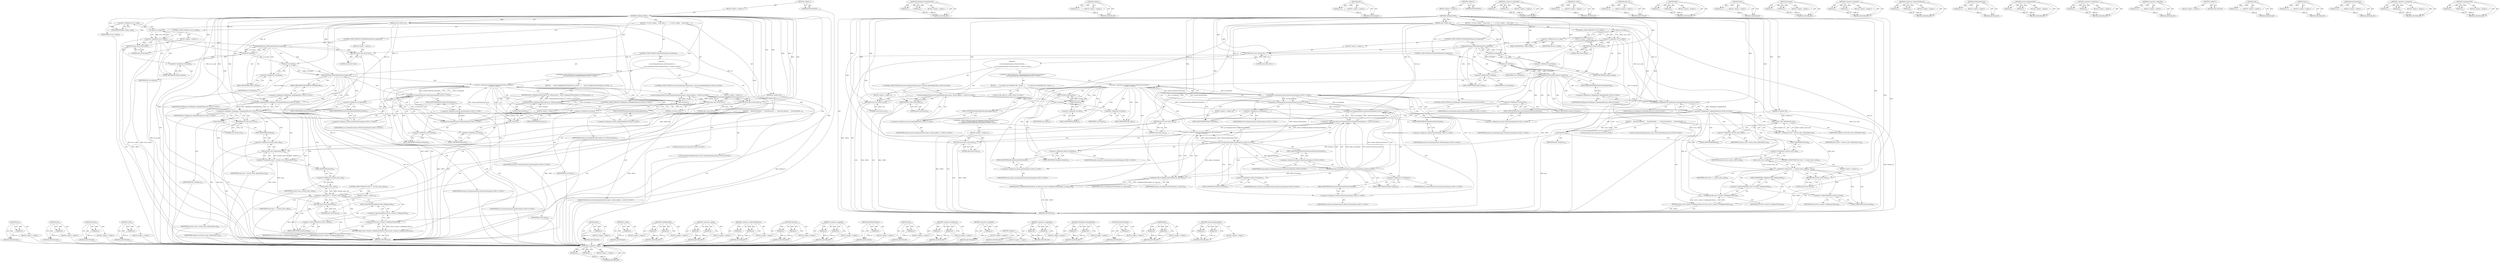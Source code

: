 digraph "CanRequestURL" {
vulnerable_224 [label=<(METHOD,end)>];
vulnerable_225 [label=<(PARAM,p1)>];
vulnerable_226 [label=<(BLOCK,&lt;empty&gt;,&lt;empty&gt;)>];
vulnerable_227 [label=<(METHOD_RETURN,ANY)>];
vulnerable_205 [label=<(METHOD,lock)>];
vulnerable_206 [label=<(PARAM,p1)>];
vulnerable_207 [label=<(BLOCK,&lt;empty&gt;,&lt;empty&gt;)>];
vulnerable_208 [label=<(METHOD_RETURN,ANY)>];
vulnerable_160 [label=<(METHOD,scheme)>];
vulnerable_161 [label=<(PARAM,p1)>];
vulnerable_162 [label=<(BLOCK,&lt;empty&gt;,&lt;empty&gt;)>];
vulnerable_163 [label=<(METHOD_RETURN,ANY)>];
vulnerable_183 [label=<(METHOD,GURL)>];
vulnerable_184 [label=<(PARAM,p1)>];
vulnerable_185 [label=<(BLOCK,&lt;empty&gt;,&lt;empty&gt;)>];
vulnerable_186 [label=<(METHOD_RETURN,ANY)>];
vulnerable_6 [label=<(METHOD,&lt;global&gt;)<SUB>1</SUB>>];
vulnerable_7 [label=<(BLOCK,&lt;empty&gt;,&lt;empty&gt;)<SUB>1</SUB>>];
vulnerable_8 [label=<(METHOD,CanRequestURL)<SUB>1</SUB>>];
vulnerable_9 [label=<(PARAM,int renderer_id)<SUB>2</SUB>>];
vulnerable_10 [label=<(PARAM,const GURL&amp; url)<SUB>2</SUB>>];
vulnerable_11 [label=<(BLOCK,{
  if (!url.is_valid())
    return false;  // ...,{
  if (!url.is_valid())
    return false;  // ...)<SUB>2</SUB>>];
vulnerable_12 [label=<(CONTROL_STRUCTURE,IF,if (!url.is_valid()))<SUB>3</SUB>>];
vulnerable_13 [label=<(&lt;operator&gt;.logicalNot,!url.is_valid())<SUB>3</SUB>>];
vulnerable_14 [label=<(is_valid,url.is_valid())<SUB>3</SUB>>];
vulnerable_15 [label=<(&lt;operator&gt;.fieldAccess,url.is_valid)<SUB>3</SUB>>];
vulnerable_16 [label=<(IDENTIFIER,url,url.is_valid())<SUB>3</SUB>>];
vulnerable_17 [label=<(FIELD_IDENTIFIER,is_valid,is_valid)<SUB>3</SUB>>];
vulnerable_18 [label=<(BLOCK,&lt;empty&gt;,&lt;empty&gt;)<SUB>4</SUB>>];
vulnerable_19 [label=<(RETURN,return false;,return false;)<SUB>4</SUB>>];
vulnerable_20 [label=<(LITERAL,false,return false;)<SUB>4</SUB>>];
vulnerable_21 [label=<(CONTROL_STRUCTURE,IF,if (IsWebSafeScheme(url.scheme())))<SUB>6</SUB>>];
vulnerable_22 [label=<(IsWebSafeScheme,IsWebSafeScheme(url.scheme()))<SUB>6</SUB>>];
vulnerable_23 [label=<(scheme,url.scheme())<SUB>6</SUB>>];
vulnerable_24 [label=<(&lt;operator&gt;.fieldAccess,url.scheme)<SUB>6</SUB>>];
vulnerable_25 [label=<(IDENTIFIER,url,url.scheme())<SUB>6</SUB>>];
vulnerable_26 [label=<(FIELD_IDENTIFIER,scheme,scheme)<SUB>6</SUB>>];
vulnerable_27 [label=<(BLOCK,&lt;empty&gt;,&lt;empty&gt;)<SUB>7</SUB>>];
vulnerable_28 [label=<(RETURN,return true;,return true;)<SUB>7</SUB>>];
vulnerable_29 [label=<(LITERAL,true,return true;)<SUB>7</SUB>>];
vulnerable_30 [label=<(CONTROL_STRUCTURE,IF,if (IsPseudoScheme(url.scheme())))<SUB>9</SUB>>];
vulnerable_31 [label=<(IsPseudoScheme,IsPseudoScheme(url.scheme()))<SUB>9</SUB>>];
vulnerable_32 [label=<(scheme,url.scheme())<SUB>9</SUB>>];
vulnerable_33 [label=<(&lt;operator&gt;.fieldAccess,url.scheme)<SUB>9</SUB>>];
vulnerable_34 [label=<(IDENTIFIER,url,url.scheme())<SUB>9</SUB>>];
vulnerable_35 [label=<(FIELD_IDENTIFIER,scheme,scheme)<SUB>9</SUB>>];
vulnerable_36 [label="<(BLOCK,{

     if (url.SchemeIs(chrome::kViewSourceSch...,{

     if (url.SchemeIs(chrome::kViewSourceSch...)<SUB>9</SUB>>"];
vulnerable_37 [label="<(CONTROL_STRUCTURE,IF,if (url.SchemeIs(chrome::kViewSourceScheme) ||
         url.SchemeIs(chrome::kPrintScheme)))<SUB>11</SUB>>"];
vulnerable_38 [label="<(&lt;operator&gt;.logicalOr,url.SchemeIs(chrome::kViewSourceScheme) ||
    ...)<SUB>11</SUB>>"];
vulnerable_39 [label="<(SchemeIs,url.SchemeIs(chrome::kViewSourceScheme))<SUB>11</SUB>>"];
vulnerable_40 [label=<(&lt;operator&gt;.fieldAccess,url.SchemeIs)<SUB>11</SUB>>];
vulnerable_41 [label="<(IDENTIFIER,url,url.SchemeIs(chrome::kViewSourceScheme))<SUB>11</SUB>>"];
vulnerable_42 [label=<(FIELD_IDENTIFIER,SchemeIs,SchemeIs)<SUB>11</SUB>>];
vulnerable_43 [label="<(&lt;operator&gt;.fieldAccess,chrome::kViewSourceScheme)<SUB>11</SUB>>"];
vulnerable_44 [label="<(IDENTIFIER,chrome,url.SchemeIs(chrome::kViewSourceScheme))<SUB>11</SUB>>"];
vulnerable_45 [label=<(FIELD_IDENTIFIER,kViewSourceScheme,kViewSourceScheme)<SUB>11</SUB>>];
vulnerable_46 [label="<(SchemeIs,url.SchemeIs(chrome::kPrintScheme))<SUB>12</SUB>>"];
vulnerable_47 [label=<(&lt;operator&gt;.fieldAccess,url.SchemeIs)<SUB>12</SUB>>];
vulnerable_48 [label="<(IDENTIFIER,url,url.SchemeIs(chrome::kPrintScheme))<SUB>12</SUB>>"];
vulnerable_49 [label=<(FIELD_IDENTIFIER,SchemeIs,SchemeIs)<SUB>12</SUB>>];
vulnerable_50 [label="<(&lt;operator&gt;.fieldAccess,chrome::kPrintScheme)<SUB>12</SUB>>"];
vulnerable_51 [label="<(IDENTIFIER,chrome,url.SchemeIs(chrome::kPrintScheme))<SUB>12</SUB>>"];
vulnerable_52 [label=<(FIELD_IDENTIFIER,kPrintScheme,kPrintScheme)<SUB>12</SUB>>];
vulnerable_53 [label=<(BLOCK,{
      return CanRequestURL(renderer_id, GURL(...,{
      return CanRequestURL(renderer_id, GURL(...)<SUB>12</SUB>>];
vulnerable_54 [label=<(RETURN,return CanRequestURL(renderer_id, GURL(url.path...,return CanRequestURL(renderer_id, GURL(url.path...)<SUB>13</SUB>>];
vulnerable_55 [label=<(CanRequestURL,CanRequestURL(renderer_id, GURL(url.path())))<SUB>13</SUB>>];
vulnerable_56 [label=<(IDENTIFIER,renderer_id,CanRequestURL(renderer_id, GURL(url.path())))<SUB>13</SUB>>];
vulnerable_57 [label=<(GURL,GURL(url.path()))<SUB>13</SUB>>];
vulnerable_58 [label=<(path,url.path())<SUB>13</SUB>>];
vulnerable_59 [label=<(&lt;operator&gt;.fieldAccess,url.path)<SUB>13</SUB>>];
vulnerable_60 [label=<(IDENTIFIER,url,url.path())<SUB>13</SUB>>];
vulnerable_61 [label=<(FIELD_IDENTIFIER,path,path)<SUB>13</SUB>>];
vulnerable_62 [label="<(CONTROL_STRUCTURE,IF,if (LowerCaseEqualsASCII(url.spec(), chrome::kAboutBlankURL)))<SUB>16</SUB>>"];
vulnerable_63 [label="<(LowerCaseEqualsASCII,LowerCaseEqualsASCII(url.spec(), chrome::kAbout...)<SUB>16</SUB>>"];
vulnerable_64 [label=<(spec,url.spec())<SUB>16</SUB>>];
vulnerable_65 [label=<(&lt;operator&gt;.fieldAccess,url.spec)<SUB>16</SUB>>];
vulnerable_66 [label=<(IDENTIFIER,url,url.spec())<SUB>16</SUB>>];
vulnerable_67 [label=<(FIELD_IDENTIFIER,spec,spec)<SUB>16</SUB>>];
vulnerable_68 [label="<(&lt;operator&gt;.fieldAccess,chrome::kAboutBlankURL)<SUB>16</SUB>>"];
vulnerable_69 [label="<(IDENTIFIER,chrome,LowerCaseEqualsASCII(url.spec(), chrome::kAbout...)<SUB>16</SUB>>"];
vulnerable_70 [label=<(FIELD_IDENTIFIER,kAboutBlankURL,kAboutBlankURL)<SUB>16</SUB>>];
vulnerable_71 [label=<(BLOCK,&lt;empty&gt;,&lt;empty&gt;)<SUB>17</SUB>>];
vulnerable_72 [label=<(RETURN,return true;,return true;)<SUB>17</SUB>>];
vulnerable_73 [label=<(LITERAL,true,return true;)<SUB>17</SUB>>];
vulnerable_74 [label=<(RETURN,return false;,return false;)<SUB>19</SUB>>];
vulnerable_75 [label=<(LITERAL,false,return false;)<SUB>19</SUB>>];
vulnerable_76 [label="<(CONTROL_STRUCTURE,IF,if (!URLRequest::IsHandledURL(url)))<SUB>22</SUB>>"];
vulnerable_77 [label="<(&lt;operator&gt;.logicalNot,!URLRequest::IsHandledURL(url))<SUB>22</SUB>>"];
vulnerable_78 [label="<(URLRequest.IsHandledURL,URLRequest::IsHandledURL(url))<SUB>22</SUB>>"];
vulnerable_79 [label="<(&lt;operator&gt;.fieldAccess,URLRequest::IsHandledURL)<SUB>22</SUB>>"];
vulnerable_80 [label="<(IDENTIFIER,URLRequest,URLRequest::IsHandledURL(url))<SUB>22</SUB>>"];
vulnerable_81 [label=<(FIELD_IDENTIFIER,IsHandledURL,IsHandledURL)<SUB>22</SUB>>];
vulnerable_82 [label="<(IDENTIFIER,url,URLRequest::IsHandledURL(url))<SUB>22</SUB>>"];
vulnerable_83 [label=<(BLOCK,&lt;empty&gt;,&lt;empty&gt;)<SUB>23</SUB>>];
vulnerable_84 [label=<(RETURN,return true;,return true;)<SUB>23</SUB>>];
vulnerable_85 [label=<(LITERAL,true,return true;)<SUB>23</SUB>>];
vulnerable_86 [label=<(BLOCK,{
    AutoLock lock(lock_);

    SecurityStateM...,{
    AutoLock lock(lock_);

    SecurityStateM...)<SUB>25</SUB>>];
vulnerable_87 [label="<(LOCAL,AutoLock lock: AutoLock)<SUB>26</SUB>>"];
vulnerable_88 [label=<(lock,lock(lock_))<SUB>26</SUB>>];
vulnerable_89 [label=<(IDENTIFIER,lock_,lock(lock_))<SUB>26</SUB>>];
vulnerable_90 [label="<(LOCAL,SecurityStateMap.iterator state: SecurityStateMap.iterator)<SUB>28</SUB>>"];
vulnerable_91 [label=<(&lt;operator&gt;.assignment,state = security_state_.find(renderer_id))<SUB>28</SUB>>];
vulnerable_92 [label=<(IDENTIFIER,state,state = security_state_.find(renderer_id))<SUB>28</SUB>>];
vulnerable_93 [label=<(find,security_state_.find(renderer_id))<SUB>28</SUB>>];
vulnerable_94 [label=<(&lt;operator&gt;.fieldAccess,security_state_.find)<SUB>28</SUB>>];
vulnerable_95 [label=<(IDENTIFIER,security_state_,security_state_.find(renderer_id))<SUB>28</SUB>>];
vulnerable_96 [label=<(FIELD_IDENTIFIER,find,find)<SUB>28</SUB>>];
vulnerable_97 [label=<(IDENTIFIER,renderer_id,security_state_.find(renderer_id))<SUB>28</SUB>>];
vulnerable_98 [label=<(CONTROL_STRUCTURE,IF,if (state == security_state_.end()))<SUB>29</SUB>>];
vulnerable_99 [label=<(&lt;operator&gt;.equals,state == security_state_.end())<SUB>29</SUB>>];
vulnerable_100 [label=<(IDENTIFIER,state,state == security_state_.end())<SUB>29</SUB>>];
vulnerable_101 [label=<(end,security_state_.end())<SUB>29</SUB>>];
vulnerable_102 [label=<(&lt;operator&gt;.fieldAccess,security_state_.end)<SUB>29</SUB>>];
vulnerable_103 [label=<(IDENTIFIER,security_state_,security_state_.end())<SUB>29</SUB>>];
vulnerable_104 [label=<(FIELD_IDENTIFIER,end,end)<SUB>29</SUB>>];
vulnerable_105 [label=<(BLOCK,&lt;empty&gt;,&lt;empty&gt;)<SUB>30</SUB>>];
vulnerable_106 [label=<(RETURN,return false;,return false;)<SUB>30</SUB>>];
vulnerable_107 [label=<(LITERAL,false,return false;)<SUB>30</SUB>>];
vulnerable_108 [label=<(RETURN,return state-&gt;second-&gt;CanRequestURL(url);,return state-&gt;second-&gt;CanRequestURL(url);)<SUB>32</SUB>>];
vulnerable_109 [label=<(CanRequestURL,state-&gt;second-&gt;CanRequestURL(url))<SUB>32</SUB>>];
vulnerable_110 [label=<(&lt;operator&gt;.indirectFieldAccess,state-&gt;second-&gt;CanRequestURL)<SUB>32</SUB>>];
vulnerable_111 [label=<(&lt;operator&gt;.indirectFieldAccess,state-&gt;second)<SUB>32</SUB>>];
vulnerable_112 [label=<(IDENTIFIER,state,state-&gt;second-&gt;CanRequestURL(url))<SUB>32</SUB>>];
vulnerable_113 [label=<(FIELD_IDENTIFIER,second,second)<SUB>32</SUB>>];
vulnerable_114 [label=<(FIELD_IDENTIFIER,CanRequestURL,CanRequestURL)<SUB>32</SUB>>];
vulnerable_115 [label=<(IDENTIFIER,url,state-&gt;second-&gt;CanRequestURL(url))<SUB>32</SUB>>];
vulnerable_116 [label=<(METHOD_RETURN,bool)<SUB>1</SUB>>];
vulnerable_118 [label=<(METHOD_RETURN,ANY)<SUB>1</SUB>>];
vulnerable_187 [label=<(METHOD,path)>];
vulnerable_188 [label=<(PARAM,p1)>];
vulnerable_189 [label=<(BLOCK,&lt;empty&gt;,&lt;empty&gt;)>];
vulnerable_190 [label=<(METHOD_RETURN,ANY)>];
vulnerable_147 [label=<(METHOD,is_valid)>];
vulnerable_148 [label=<(PARAM,p1)>];
vulnerable_149 [label=<(BLOCK,&lt;empty&gt;,&lt;empty&gt;)>];
vulnerable_150 [label=<(METHOD_RETURN,ANY)>];
vulnerable_178 [label=<(METHOD,CanRequestURL)>];
vulnerable_179 [label=<(PARAM,p1)>];
vulnerable_180 [label=<(PARAM,p2)>];
vulnerable_181 [label=<(BLOCK,&lt;empty&gt;,&lt;empty&gt;)>];
vulnerable_182 [label=<(METHOD_RETURN,ANY)>];
vulnerable_219 [label=<(METHOD,&lt;operator&gt;.equals)>];
vulnerable_220 [label=<(PARAM,p1)>];
vulnerable_221 [label=<(PARAM,p2)>];
vulnerable_222 [label=<(BLOCK,&lt;empty&gt;,&lt;empty&gt;)>];
vulnerable_223 [label=<(METHOD_RETURN,ANY)>];
vulnerable_228 [label=<(METHOD,&lt;operator&gt;.indirectFieldAccess)>];
vulnerable_229 [label=<(PARAM,p1)>];
vulnerable_230 [label=<(PARAM,p2)>];
vulnerable_231 [label=<(BLOCK,&lt;empty&gt;,&lt;empty&gt;)>];
vulnerable_232 [label=<(METHOD_RETURN,ANY)>];
vulnerable_173 [label=<(METHOD,SchemeIs)>];
vulnerable_174 [label=<(PARAM,p1)>];
vulnerable_175 [label=<(PARAM,p2)>];
vulnerable_176 [label=<(BLOCK,&lt;empty&gt;,&lt;empty&gt;)>];
vulnerable_177 [label=<(METHOD_RETURN,ANY)>];
vulnerable_168 [label=<(METHOD,&lt;operator&gt;.logicalOr)>];
vulnerable_169 [label=<(PARAM,p1)>];
vulnerable_170 [label=<(PARAM,p2)>];
vulnerable_171 [label=<(BLOCK,&lt;empty&gt;,&lt;empty&gt;)>];
vulnerable_172 [label=<(METHOD_RETURN,ANY)>];
vulnerable_156 [label=<(METHOD,IsWebSafeScheme)>];
vulnerable_157 [label=<(PARAM,p1)>];
vulnerable_158 [label=<(BLOCK,&lt;empty&gt;,&lt;empty&gt;)>];
vulnerable_159 [label=<(METHOD_RETURN,ANY)>];
vulnerable_196 [label=<(METHOD,spec)>];
vulnerable_197 [label=<(PARAM,p1)>];
vulnerable_198 [label=<(BLOCK,&lt;empty&gt;,&lt;empty&gt;)>];
vulnerable_199 [label=<(METHOD_RETURN,ANY)>];
vulnerable_151 [label=<(METHOD,&lt;operator&gt;.fieldAccess)>];
vulnerable_152 [label=<(PARAM,p1)>];
vulnerable_153 [label=<(PARAM,p2)>];
vulnerable_154 [label=<(BLOCK,&lt;empty&gt;,&lt;empty&gt;)>];
vulnerable_155 [label=<(METHOD_RETURN,ANY)>];
vulnerable_143 [label=<(METHOD,&lt;operator&gt;.logicalNot)>];
vulnerable_144 [label=<(PARAM,p1)>];
vulnerable_145 [label=<(BLOCK,&lt;empty&gt;,&lt;empty&gt;)>];
vulnerable_146 [label=<(METHOD_RETURN,ANY)>];
vulnerable_137 [label=<(METHOD,&lt;global&gt;)<SUB>1</SUB>>];
vulnerable_138 [label=<(BLOCK,&lt;empty&gt;,&lt;empty&gt;)>];
vulnerable_139 [label=<(METHOD_RETURN,ANY)>];
vulnerable_209 [label=<(METHOD,&lt;operator&gt;.assignment)>];
vulnerable_210 [label=<(PARAM,p1)>];
vulnerable_211 [label=<(PARAM,p2)>];
vulnerable_212 [label=<(BLOCK,&lt;empty&gt;,&lt;empty&gt;)>];
vulnerable_213 [label=<(METHOD_RETURN,ANY)>];
vulnerable_200 [label=<(METHOD,URLRequest.IsHandledURL)>];
vulnerable_201 [label=<(PARAM,p1)>];
vulnerable_202 [label=<(PARAM,p2)>];
vulnerable_203 [label=<(BLOCK,&lt;empty&gt;,&lt;empty&gt;)>];
vulnerable_204 [label=<(METHOD_RETURN,ANY)>];
vulnerable_164 [label=<(METHOD,IsPseudoScheme)>];
vulnerable_165 [label=<(PARAM,p1)>];
vulnerable_166 [label=<(BLOCK,&lt;empty&gt;,&lt;empty&gt;)>];
vulnerable_167 [label=<(METHOD_RETURN,ANY)>];
vulnerable_214 [label=<(METHOD,find)>];
vulnerable_215 [label=<(PARAM,p1)>];
vulnerable_216 [label=<(PARAM,p2)>];
vulnerable_217 [label=<(BLOCK,&lt;empty&gt;,&lt;empty&gt;)>];
vulnerable_218 [label=<(METHOD_RETURN,ANY)>];
vulnerable_191 [label=<(METHOD,LowerCaseEqualsASCII)>];
vulnerable_192 [label=<(PARAM,p1)>];
vulnerable_193 [label=<(PARAM,p2)>];
vulnerable_194 [label=<(BLOCK,&lt;empty&gt;,&lt;empty&gt;)>];
vulnerable_195 [label=<(METHOD_RETURN,ANY)>];
fixed_253 [label=<(METHOD,&lt;operator&gt;.equals)>];
fixed_254 [label=<(PARAM,p1)>];
fixed_255 [label=<(PARAM,p2)>];
fixed_256 [label=<(BLOCK,&lt;empty&gt;,&lt;empty&gt;)>];
fixed_257 [label=<(METHOD_RETURN,ANY)>];
fixed_234 [label=<(METHOD,URLRequest.IsHandledURL)>];
fixed_235 [label=<(PARAM,p1)>];
fixed_236 [label=<(PARAM,p2)>];
fixed_237 [label=<(BLOCK,&lt;empty&gt;,&lt;empty&gt;)>];
fixed_238 [label=<(METHOD_RETURN,ANY)>];
fixed_189 [label=<(METHOD,scheme)>];
fixed_190 [label=<(PARAM,p1)>];
fixed_191 [label=<(BLOCK,&lt;empty&gt;,&lt;empty&gt;)>];
fixed_192 [label=<(METHOD_RETURN,ANY)>];
fixed_211 [label=<(METHOD,path)>];
fixed_212 [label=<(PARAM,p1)>];
fixed_213 [label=<(BLOCK,&lt;empty&gt;,&lt;empty&gt;)>];
fixed_214 [label=<(METHOD_RETURN,ANY)>];
fixed_6 [label=<(METHOD,&lt;global&gt;)<SUB>1</SUB>>];
fixed_7 [label=<(BLOCK,&lt;empty&gt;,&lt;empty&gt;)<SUB>1</SUB>>];
fixed_8 [label=<(METHOD,CanRequestURL)<SUB>1</SUB>>];
fixed_9 [label=<(PARAM,int renderer_id)<SUB>2</SUB>>];
fixed_10 [label=<(PARAM,const GURL&amp; url)<SUB>2</SUB>>];
fixed_11 [label=<(BLOCK,{
  if (!url.is_valid())
    return false;  // ...,{
  if (!url.is_valid())
    return false;  // ...)<SUB>2</SUB>>];
fixed_12 [label=<(CONTROL_STRUCTURE,IF,if (!url.is_valid()))<SUB>3</SUB>>];
fixed_13 [label=<(&lt;operator&gt;.logicalNot,!url.is_valid())<SUB>3</SUB>>];
fixed_14 [label=<(is_valid,url.is_valid())<SUB>3</SUB>>];
fixed_15 [label=<(&lt;operator&gt;.fieldAccess,url.is_valid)<SUB>3</SUB>>];
fixed_16 [label=<(IDENTIFIER,url,url.is_valid())<SUB>3</SUB>>];
fixed_17 [label=<(FIELD_IDENTIFIER,is_valid,is_valid)<SUB>3</SUB>>];
fixed_18 [label=<(BLOCK,&lt;empty&gt;,&lt;empty&gt;)<SUB>4</SUB>>];
fixed_19 [label=<(RETURN,return false;,return false;)<SUB>4</SUB>>];
fixed_20 [label=<(LITERAL,false,return false;)<SUB>4</SUB>>];
fixed_21 [label=<(CONTROL_STRUCTURE,IF,if (IsWebSafeScheme(url.scheme())))<SUB>6</SUB>>];
fixed_22 [label=<(IsWebSafeScheme,IsWebSafeScheme(url.scheme()))<SUB>6</SUB>>];
fixed_23 [label=<(scheme,url.scheme())<SUB>6</SUB>>];
fixed_24 [label=<(&lt;operator&gt;.fieldAccess,url.scheme)<SUB>6</SUB>>];
fixed_25 [label=<(IDENTIFIER,url,url.scheme())<SUB>6</SUB>>];
fixed_26 [label=<(FIELD_IDENTIFIER,scheme,scheme)<SUB>6</SUB>>];
fixed_27 [label=<(BLOCK,&lt;empty&gt;,&lt;empty&gt;)<SUB>7</SUB>>];
fixed_28 [label=<(RETURN,return true;,return true;)<SUB>7</SUB>>];
fixed_29 [label=<(LITERAL,true,return true;)<SUB>7</SUB>>];
fixed_30 [label=<(CONTROL_STRUCTURE,IF,if (IsPseudoScheme(url.scheme())))<SUB>9</SUB>>];
fixed_31 [label=<(IsPseudoScheme,IsPseudoScheme(url.scheme()))<SUB>9</SUB>>];
fixed_32 [label=<(scheme,url.scheme())<SUB>9</SUB>>];
fixed_33 [label=<(&lt;operator&gt;.fieldAccess,url.scheme)<SUB>9</SUB>>];
fixed_34 [label=<(IDENTIFIER,url,url.scheme())<SUB>9</SUB>>];
fixed_35 [label=<(FIELD_IDENTIFIER,scheme,scheme)<SUB>9</SUB>>];
fixed_36 [label="<(BLOCK,{

     if (url.SchemeIs(chrome::kViewSourceSch...,{

     if (url.SchemeIs(chrome::kViewSourceSch...)<SUB>9</SUB>>"];
fixed_37 [label="<(CONTROL_STRUCTURE,IF,if (url.SchemeIs(chrome::kViewSourceScheme) ||
         url.SchemeIs(chrome::kPrintScheme)))<SUB>11</SUB>>"];
fixed_38 [label="<(&lt;operator&gt;.logicalOr,url.SchemeIs(chrome::kViewSourceScheme) ||
    ...)<SUB>11</SUB>>"];
fixed_39 [label="<(SchemeIs,url.SchemeIs(chrome::kViewSourceScheme))<SUB>11</SUB>>"];
fixed_40 [label=<(&lt;operator&gt;.fieldAccess,url.SchemeIs)<SUB>11</SUB>>];
fixed_41 [label="<(IDENTIFIER,url,url.SchemeIs(chrome::kViewSourceScheme))<SUB>11</SUB>>"];
fixed_42 [label=<(FIELD_IDENTIFIER,SchemeIs,SchemeIs)<SUB>11</SUB>>];
fixed_43 [label="<(&lt;operator&gt;.fieldAccess,chrome::kViewSourceScheme)<SUB>11</SUB>>"];
fixed_44 [label="<(IDENTIFIER,chrome,url.SchemeIs(chrome::kViewSourceScheme))<SUB>11</SUB>>"];
fixed_45 [label=<(FIELD_IDENTIFIER,kViewSourceScheme,kViewSourceScheme)<SUB>11</SUB>>];
fixed_46 [label="<(SchemeIs,url.SchemeIs(chrome::kPrintScheme))<SUB>12</SUB>>"];
fixed_47 [label=<(&lt;operator&gt;.fieldAccess,url.SchemeIs)<SUB>12</SUB>>];
fixed_48 [label="<(IDENTIFIER,url,url.SchemeIs(chrome::kPrintScheme))<SUB>12</SUB>>"];
fixed_49 [label=<(FIELD_IDENTIFIER,SchemeIs,SchemeIs)<SUB>12</SUB>>];
fixed_50 [label="<(&lt;operator&gt;.fieldAccess,chrome::kPrintScheme)<SUB>12</SUB>>"];
fixed_51 [label="<(IDENTIFIER,chrome,url.SchemeIs(chrome::kPrintScheme))<SUB>12</SUB>>"];
fixed_52 [label=<(FIELD_IDENTIFIER,kPrintScheme,kPrintScheme)<SUB>12</SUB>>];
fixed_53 [label=<(BLOCK,{
      // to request the embedded URL. Careful...,{
      // to request the embedded URL. Careful...)<SUB>12</SUB>>];
fixed_54 [label="<(LOCAL,GURL child_url: GURL)<SUB>14</SUB>>"];
fixed_55 [label=<(child_url,child_url(url.path()))<SUB>14</SUB>>];
fixed_56 [label=<(path,url.path())<SUB>14</SUB>>];
fixed_57 [label=<(&lt;operator&gt;.fieldAccess,url.path)<SUB>14</SUB>>];
fixed_58 [label=<(IDENTIFIER,url,url.path())<SUB>14</SUB>>];
fixed_59 [label=<(FIELD_IDENTIFIER,path,path)<SUB>14</SUB>>];
fixed_60 [label="<(CONTROL_STRUCTURE,IF,if (child_url.SchemeIs(chrome::kPrintScheme) ||
          (child_url.SchemeIs(chrome::kViewSourceScheme) &amp;&amp;
           url.SchemeIs(chrome::kViewSourceScheme))))<SUB>15</SUB>>"];
fixed_61 [label="<(&lt;operator&gt;.logicalOr,child_url.SchemeIs(chrome::kPrintScheme) ||
   ...)<SUB>15</SUB>>"];
fixed_62 [label="<(SchemeIs,child_url.SchemeIs(chrome::kPrintScheme))<SUB>15</SUB>>"];
fixed_63 [label=<(&lt;operator&gt;.fieldAccess,child_url.SchemeIs)<SUB>15</SUB>>];
fixed_64 [label="<(IDENTIFIER,child_url,child_url.SchemeIs(chrome::kPrintScheme))<SUB>15</SUB>>"];
fixed_65 [label=<(FIELD_IDENTIFIER,SchemeIs,SchemeIs)<SUB>15</SUB>>];
fixed_66 [label="<(&lt;operator&gt;.fieldAccess,chrome::kPrintScheme)<SUB>15</SUB>>"];
fixed_67 [label="<(IDENTIFIER,chrome,child_url.SchemeIs(chrome::kPrintScheme))<SUB>15</SUB>>"];
fixed_68 [label=<(FIELD_IDENTIFIER,kPrintScheme,kPrintScheme)<SUB>15</SUB>>];
fixed_69 [label="<(&lt;operator&gt;.logicalAnd,child_url.SchemeIs(chrome::kViewSourceScheme) &amp;...)<SUB>16</SUB>>"];
fixed_70 [label="<(SchemeIs,child_url.SchemeIs(chrome::kViewSourceScheme))<SUB>16</SUB>>"];
fixed_71 [label=<(&lt;operator&gt;.fieldAccess,child_url.SchemeIs)<SUB>16</SUB>>];
fixed_72 [label="<(IDENTIFIER,child_url,child_url.SchemeIs(chrome::kViewSourceScheme))<SUB>16</SUB>>"];
fixed_73 [label=<(FIELD_IDENTIFIER,SchemeIs,SchemeIs)<SUB>16</SUB>>];
fixed_74 [label="<(&lt;operator&gt;.fieldAccess,chrome::kViewSourceScheme)<SUB>16</SUB>>"];
fixed_75 [label="<(IDENTIFIER,chrome,child_url.SchemeIs(chrome::kViewSourceScheme))<SUB>16</SUB>>"];
fixed_76 [label=<(FIELD_IDENTIFIER,kViewSourceScheme,kViewSourceScheme)<SUB>16</SUB>>];
fixed_77 [label="<(SchemeIs,url.SchemeIs(chrome::kViewSourceScheme))<SUB>17</SUB>>"];
fixed_78 [label=<(&lt;operator&gt;.fieldAccess,url.SchemeIs)<SUB>17</SUB>>];
fixed_79 [label="<(IDENTIFIER,url,url.SchemeIs(chrome::kViewSourceScheme))<SUB>17</SUB>>"];
fixed_80 [label=<(FIELD_IDENTIFIER,SchemeIs,SchemeIs)<SUB>17</SUB>>];
fixed_81 [label="<(&lt;operator&gt;.fieldAccess,chrome::kViewSourceScheme)<SUB>17</SUB>>"];
fixed_82 [label="<(IDENTIFIER,chrome,url.SchemeIs(chrome::kViewSourceScheme))<SUB>17</SUB>>"];
fixed_83 [label=<(FIELD_IDENTIFIER,kViewSourceScheme,kViewSourceScheme)<SUB>17</SUB>>];
fixed_84 [label=<(BLOCK,&lt;empty&gt;,&lt;empty&gt;)<SUB>18</SUB>>];
fixed_85 [label=<(RETURN,return false;,return false;)<SUB>18</SUB>>];
fixed_86 [label=<(LITERAL,false,return false;)<SUB>18</SUB>>];
fixed_87 [label=<(RETURN,return CanRequestURL(renderer_id, child_url);,return CanRequestURL(renderer_id, child_url);)<SUB>20</SUB>>];
fixed_88 [label=<(CanRequestURL,CanRequestURL(renderer_id, child_url))<SUB>20</SUB>>];
fixed_89 [label=<(IDENTIFIER,renderer_id,CanRequestURL(renderer_id, child_url))<SUB>20</SUB>>];
fixed_90 [label=<(IDENTIFIER,child_url,CanRequestURL(renderer_id, child_url))<SUB>20</SUB>>];
fixed_91 [label="<(CONTROL_STRUCTURE,IF,if (LowerCaseEqualsASCII(url.spec(), chrome::kAboutBlankURL)))<SUB>23</SUB>>"];
fixed_92 [label="<(LowerCaseEqualsASCII,LowerCaseEqualsASCII(url.spec(), chrome::kAbout...)<SUB>23</SUB>>"];
fixed_93 [label=<(spec,url.spec())<SUB>23</SUB>>];
fixed_94 [label=<(&lt;operator&gt;.fieldAccess,url.spec)<SUB>23</SUB>>];
fixed_95 [label=<(IDENTIFIER,url,url.spec())<SUB>23</SUB>>];
fixed_96 [label=<(FIELD_IDENTIFIER,spec,spec)<SUB>23</SUB>>];
fixed_97 [label="<(&lt;operator&gt;.fieldAccess,chrome::kAboutBlankURL)<SUB>23</SUB>>"];
fixed_98 [label="<(IDENTIFIER,chrome,LowerCaseEqualsASCII(url.spec(), chrome::kAbout...)<SUB>23</SUB>>"];
fixed_99 [label=<(FIELD_IDENTIFIER,kAboutBlankURL,kAboutBlankURL)<SUB>23</SUB>>];
fixed_100 [label=<(BLOCK,&lt;empty&gt;,&lt;empty&gt;)<SUB>24</SUB>>];
fixed_101 [label=<(RETURN,return true;,return true;)<SUB>24</SUB>>];
fixed_102 [label=<(LITERAL,true,return true;)<SUB>24</SUB>>];
fixed_103 [label=<(RETURN,return false;,return false;)<SUB>26</SUB>>];
fixed_104 [label=<(LITERAL,false,return false;)<SUB>26</SUB>>];
fixed_105 [label="<(CONTROL_STRUCTURE,IF,if (!URLRequest::IsHandledURL(url)))<SUB>29</SUB>>"];
fixed_106 [label="<(&lt;operator&gt;.logicalNot,!URLRequest::IsHandledURL(url))<SUB>29</SUB>>"];
fixed_107 [label="<(URLRequest.IsHandledURL,URLRequest::IsHandledURL(url))<SUB>29</SUB>>"];
fixed_108 [label="<(&lt;operator&gt;.fieldAccess,URLRequest::IsHandledURL)<SUB>29</SUB>>"];
fixed_109 [label="<(IDENTIFIER,URLRequest,URLRequest::IsHandledURL(url))<SUB>29</SUB>>"];
fixed_110 [label=<(FIELD_IDENTIFIER,IsHandledURL,IsHandledURL)<SUB>29</SUB>>];
fixed_111 [label="<(IDENTIFIER,url,URLRequest::IsHandledURL(url))<SUB>29</SUB>>"];
fixed_112 [label=<(BLOCK,&lt;empty&gt;,&lt;empty&gt;)<SUB>30</SUB>>];
fixed_113 [label=<(RETURN,return true;,return true;)<SUB>30</SUB>>];
fixed_114 [label=<(LITERAL,true,return true;)<SUB>30</SUB>>];
fixed_115 [label=<(BLOCK,{
    AutoLock lock(lock_);

    SecurityStateM...,{
    AutoLock lock(lock_);

    SecurityStateM...)<SUB>32</SUB>>];
fixed_116 [label="<(LOCAL,AutoLock lock: AutoLock)<SUB>33</SUB>>"];
fixed_117 [label=<(lock,lock(lock_))<SUB>33</SUB>>];
fixed_118 [label=<(IDENTIFIER,lock_,lock(lock_))<SUB>33</SUB>>];
fixed_119 [label="<(LOCAL,SecurityStateMap.iterator state: SecurityStateMap.iterator)<SUB>35</SUB>>"];
fixed_120 [label=<(&lt;operator&gt;.assignment,state = security_state_.find(renderer_id))<SUB>35</SUB>>];
fixed_121 [label=<(IDENTIFIER,state,state = security_state_.find(renderer_id))<SUB>35</SUB>>];
fixed_122 [label=<(find,security_state_.find(renderer_id))<SUB>35</SUB>>];
fixed_123 [label=<(&lt;operator&gt;.fieldAccess,security_state_.find)<SUB>35</SUB>>];
fixed_124 [label=<(IDENTIFIER,security_state_,security_state_.find(renderer_id))<SUB>35</SUB>>];
fixed_125 [label=<(FIELD_IDENTIFIER,find,find)<SUB>35</SUB>>];
fixed_126 [label=<(IDENTIFIER,renderer_id,security_state_.find(renderer_id))<SUB>35</SUB>>];
fixed_127 [label=<(CONTROL_STRUCTURE,IF,if (state == security_state_.end()))<SUB>36</SUB>>];
fixed_128 [label=<(&lt;operator&gt;.equals,state == security_state_.end())<SUB>36</SUB>>];
fixed_129 [label=<(IDENTIFIER,state,state == security_state_.end())<SUB>36</SUB>>];
fixed_130 [label=<(end,security_state_.end())<SUB>36</SUB>>];
fixed_131 [label=<(&lt;operator&gt;.fieldAccess,security_state_.end)<SUB>36</SUB>>];
fixed_132 [label=<(IDENTIFIER,security_state_,security_state_.end())<SUB>36</SUB>>];
fixed_133 [label=<(FIELD_IDENTIFIER,end,end)<SUB>36</SUB>>];
fixed_134 [label=<(BLOCK,&lt;empty&gt;,&lt;empty&gt;)<SUB>37</SUB>>];
fixed_135 [label=<(RETURN,return false;,return false;)<SUB>37</SUB>>];
fixed_136 [label=<(LITERAL,false,return false;)<SUB>37</SUB>>];
fixed_137 [label=<(RETURN,return state-&gt;second-&gt;CanRequestURL(url);,return state-&gt;second-&gt;CanRequestURL(url);)<SUB>39</SUB>>];
fixed_138 [label=<(CanRequestURL,state-&gt;second-&gt;CanRequestURL(url))<SUB>39</SUB>>];
fixed_139 [label=<(&lt;operator&gt;.indirectFieldAccess,state-&gt;second-&gt;CanRequestURL)<SUB>39</SUB>>];
fixed_140 [label=<(&lt;operator&gt;.indirectFieldAccess,state-&gt;second)<SUB>39</SUB>>];
fixed_141 [label=<(IDENTIFIER,state,state-&gt;second-&gt;CanRequestURL(url))<SUB>39</SUB>>];
fixed_142 [label=<(FIELD_IDENTIFIER,second,second)<SUB>39</SUB>>];
fixed_143 [label=<(FIELD_IDENTIFIER,CanRequestURL,CanRequestURL)<SUB>39</SUB>>];
fixed_144 [label=<(IDENTIFIER,url,state-&gt;second-&gt;CanRequestURL(url))<SUB>39</SUB>>];
fixed_145 [label=<(METHOD_RETURN,bool)<SUB>1</SUB>>];
fixed_147 [label=<(METHOD_RETURN,ANY)<SUB>1</SUB>>];
fixed_215 [label=<(METHOD,&lt;operator&gt;.logicalAnd)>];
fixed_216 [label=<(PARAM,p1)>];
fixed_217 [label=<(PARAM,p2)>];
fixed_218 [label=<(BLOCK,&lt;empty&gt;,&lt;empty&gt;)>];
fixed_219 [label=<(METHOD_RETURN,ANY)>];
fixed_176 [label=<(METHOD,is_valid)>];
fixed_177 [label=<(PARAM,p1)>];
fixed_178 [label=<(BLOCK,&lt;empty&gt;,&lt;empty&gt;)>];
fixed_179 [label=<(METHOD_RETURN,ANY)>];
fixed_207 [label=<(METHOD,child_url)>];
fixed_208 [label=<(PARAM,p1)>];
fixed_209 [label=<(BLOCK,&lt;empty&gt;,&lt;empty&gt;)>];
fixed_210 [label=<(METHOD_RETURN,ANY)>];
fixed_248 [label=<(METHOD,find)>];
fixed_249 [label=<(PARAM,p1)>];
fixed_250 [label=<(PARAM,p2)>];
fixed_251 [label=<(BLOCK,&lt;empty&gt;,&lt;empty&gt;)>];
fixed_252 [label=<(METHOD_RETURN,ANY)>];
fixed_258 [label=<(METHOD,end)>];
fixed_259 [label=<(PARAM,p1)>];
fixed_260 [label=<(BLOCK,&lt;empty&gt;,&lt;empty&gt;)>];
fixed_261 [label=<(METHOD_RETURN,ANY)>];
fixed_202 [label=<(METHOD,SchemeIs)>];
fixed_203 [label=<(PARAM,p1)>];
fixed_204 [label=<(PARAM,p2)>];
fixed_205 [label=<(BLOCK,&lt;empty&gt;,&lt;empty&gt;)>];
fixed_206 [label=<(METHOD_RETURN,ANY)>];
fixed_197 [label=<(METHOD,&lt;operator&gt;.logicalOr)>];
fixed_198 [label=<(PARAM,p1)>];
fixed_199 [label=<(PARAM,p2)>];
fixed_200 [label=<(BLOCK,&lt;empty&gt;,&lt;empty&gt;)>];
fixed_201 [label=<(METHOD_RETURN,ANY)>];
fixed_262 [label=<(METHOD,&lt;operator&gt;.indirectFieldAccess)>];
fixed_263 [label=<(PARAM,p1)>];
fixed_264 [label=<(PARAM,p2)>];
fixed_265 [label=<(BLOCK,&lt;empty&gt;,&lt;empty&gt;)>];
fixed_266 [label=<(METHOD_RETURN,ANY)>];
fixed_185 [label=<(METHOD,IsWebSafeScheme)>];
fixed_186 [label=<(PARAM,p1)>];
fixed_187 [label=<(BLOCK,&lt;empty&gt;,&lt;empty&gt;)>];
fixed_188 [label=<(METHOD_RETURN,ANY)>];
fixed_225 [label=<(METHOD,LowerCaseEqualsASCII)>];
fixed_226 [label=<(PARAM,p1)>];
fixed_227 [label=<(PARAM,p2)>];
fixed_228 [label=<(BLOCK,&lt;empty&gt;,&lt;empty&gt;)>];
fixed_229 [label=<(METHOD_RETURN,ANY)>];
fixed_180 [label=<(METHOD,&lt;operator&gt;.fieldAccess)>];
fixed_181 [label=<(PARAM,p1)>];
fixed_182 [label=<(PARAM,p2)>];
fixed_183 [label=<(BLOCK,&lt;empty&gt;,&lt;empty&gt;)>];
fixed_184 [label=<(METHOD_RETURN,ANY)>];
fixed_172 [label=<(METHOD,&lt;operator&gt;.logicalNot)>];
fixed_173 [label=<(PARAM,p1)>];
fixed_174 [label=<(BLOCK,&lt;empty&gt;,&lt;empty&gt;)>];
fixed_175 [label=<(METHOD_RETURN,ANY)>];
fixed_166 [label=<(METHOD,&lt;global&gt;)<SUB>1</SUB>>];
fixed_167 [label=<(BLOCK,&lt;empty&gt;,&lt;empty&gt;)>];
fixed_168 [label=<(METHOD_RETURN,ANY)>];
fixed_239 [label=<(METHOD,lock)>];
fixed_240 [label=<(PARAM,p1)>];
fixed_241 [label=<(BLOCK,&lt;empty&gt;,&lt;empty&gt;)>];
fixed_242 [label=<(METHOD_RETURN,ANY)>];
fixed_230 [label=<(METHOD,spec)>];
fixed_231 [label=<(PARAM,p1)>];
fixed_232 [label=<(BLOCK,&lt;empty&gt;,&lt;empty&gt;)>];
fixed_233 [label=<(METHOD_RETURN,ANY)>];
fixed_193 [label=<(METHOD,IsPseudoScheme)>];
fixed_194 [label=<(PARAM,p1)>];
fixed_195 [label=<(BLOCK,&lt;empty&gt;,&lt;empty&gt;)>];
fixed_196 [label=<(METHOD_RETURN,ANY)>];
fixed_243 [label=<(METHOD,&lt;operator&gt;.assignment)>];
fixed_244 [label=<(PARAM,p1)>];
fixed_245 [label=<(PARAM,p2)>];
fixed_246 [label=<(BLOCK,&lt;empty&gt;,&lt;empty&gt;)>];
fixed_247 [label=<(METHOD_RETURN,ANY)>];
fixed_220 [label=<(METHOD,CanRequestURL)>];
fixed_221 [label=<(PARAM,p1)>];
fixed_222 [label=<(PARAM,p2)>];
fixed_223 [label=<(BLOCK,&lt;empty&gt;,&lt;empty&gt;)>];
fixed_224 [label=<(METHOD_RETURN,ANY)>];
vulnerable_224 -> vulnerable_225  [key=0, label="AST: "];
vulnerable_224 -> vulnerable_225  [key=1, label="DDG: "];
vulnerable_224 -> vulnerable_226  [key=0, label="AST: "];
vulnerable_224 -> vulnerable_227  [key=0, label="AST: "];
vulnerable_224 -> vulnerable_227  [key=1, label="CFG: "];
vulnerable_225 -> vulnerable_227  [key=0, label="DDG: p1"];
vulnerable_226 -> fixed_253  [key=0];
vulnerable_227 -> fixed_253  [key=0];
vulnerable_205 -> vulnerable_206  [key=0, label="AST: "];
vulnerable_205 -> vulnerable_206  [key=1, label="DDG: "];
vulnerable_205 -> vulnerable_207  [key=0, label="AST: "];
vulnerable_205 -> vulnerable_208  [key=0, label="AST: "];
vulnerable_205 -> vulnerable_208  [key=1, label="CFG: "];
vulnerable_206 -> vulnerable_208  [key=0, label="DDG: p1"];
vulnerable_207 -> fixed_253  [key=0];
vulnerable_208 -> fixed_253  [key=0];
vulnerable_160 -> vulnerable_161  [key=0, label="AST: "];
vulnerable_160 -> vulnerable_161  [key=1, label="DDG: "];
vulnerable_160 -> vulnerable_162  [key=0, label="AST: "];
vulnerable_160 -> vulnerable_163  [key=0, label="AST: "];
vulnerable_160 -> vulnerable_163  [key=1, label="CFG: "];
vulnerable_161 -> vulnerable_163  [key=0, label="DDG: p1"];
vulnerable_162 -> fixed_253  [key=0];
vulnerable_163 -> fixed_253  [key=0];
vulnerable_183 -> vulnerable_184  [key=0, label="AST: "];
vulnerable_183 -> vulnerable_184  [key=1, label="DDG: "];
vulnerable_183 -> vulnerable_185  [key=0, label="AST: "];
vulnerable_183 -> vulnerable_186  [key=0, label="AST: "];
vulnerable_183 -> vulnerable_186  [key=1, label="CFG: "];
vulnerable_184 -> vulnerable_186  [key=0, label="DDG: p1"];
vulnerable_185 -> fixed_253  [key=0];
vulnerable_186 -> fixed_253  [key=0];
vulnerable_6 -> vulnerable_7  [key=0, label="AST: "];
vulnerable_6 -> vulnerable_118  [key=0, label="AST: "];
vulnerable_6 -> vulnerable_118  [key=1, label="CFG: "];
vulnerable_7 -> vulnerable_8  [key=0, label="AST: "];
vulnerable_8 -> vulnerable_9  [key=0, label="AST: "];
vulnerable_8 -> vulnerable_9  [key=1, label="DDG: "];
vulnerable_8 -> vulnerable_10  [key=0, label="AST: "];
vulnerable_8 -> vulnerable_10  [key=1, label="DDG: "];
vulnerable_8 -> vulnerable_11  [key=0, label="AST: "];
vulnerable_8 -> vulnerable_116  [key=0, label="AST: "];
vulnerable_8 -> vulnerable_17  [key=0, label="CFG: "];
vulnerable_8 -> vulnerable_19  [key=0, label="DDG: "];
vulnerable_8 -> vulnerable_28  [key=0, label="DDG: "];
vulnerable_8 -> vulnerable_74  [key=0, label="DDG: "];
vulnerable_8 -> vulnerable_84  [key=0, label="DDG: "];
vulnerable_8 -> vulnerable_88  [key=0, label="DDG: "];
vulnerable_8 -> vulnerable_20  [key=0, label="DDG: "];
vulnerable_8 -> vulnerable_29  [key=0, label="DDG: "];
vulnerable_8 -> vulnerable_75  [key=0, label="DDG: "];
vulnerable_8 -> vulnerable_78  [key=0, label="DDG: "];
vulnerable_8 -> vulnerable_85  [key=0, label="DDG: "];
vulnerable_8 -> vulnerable_93  [key=0, label="DDG: "];
vulnerable_8 -> vulnerable_99  [key=0, label="DDG: "];
vulnerable_8 -> vulnerable_106  [key=0, label="DDG: "];
vulnerable_8 -> vulnerable_109  [key=0, label="DDG: "];
vulnerable_8 -> vulnerable_72  [key=0, label="DDG: "];
vulnerable_8 -> vulnerable_107  [key=0, label="DDG: "];
vulnerable_8 -> vulnerable_73  [key=0, label="DDG: "];
vulnerable_8 -> vulnerable_55  [key=0, label="DDG: "];
vulnerable_9 -> vulnerable_116  [key=0, label="DDG: renderer_id"];
vulnerable_9 -> vulnerable_93  [key=0, label="DDG: renderer_id"];
vulnerable_9 -> vulnerable_55  [key=0, label="DDG: renderer_id"];
vulnerable_10 -> vulnerable_116  [key=0, label="DDG: url"];
vulnerable_10 -> vulnerable_14  [key=0, label="DDG: url"];
vulnerable_10 -> vulnerable_23  [key=0, label="DDG: url"];
vulnerable_10 -> vulnerable_32  [key=0, label="DDG: url"];
vulnerable_10 -> vulnerable_78  [key=0, label="DDG: url"];
vulnerable_10 -> vulnerable_39  [key=0, label="DDG: url"];
vulnerable_10 -> vulnerable_46  [key=0, label="DDG: url"];
vulnerable_10 -> vulnerable_64  [key=0, label="DDG: url"];
vulnerable_10 -> vulnerable_58  [key=0, label="DDG: url"];
vulnerable_11 -> vulnerable_12  [key=0, label="AST: "];
vulnerable_11 -> vulnerable_21  [key=0, label="AST: "];
vulnerable_11 -> vulnerable_30  [key=0, label="AST: "];
vulnerable_11 -> vulnerable_76  [key=0, label="AST: "];
vulnerable_11 -> vulnerable_86  [key=0, label="AST: "];
vulnerable_12 -> vulnerable_13  [key=0, label="AST: "];
vulnerable_12 -> vulnerable_18  [key=0, label="AST: "];
vulnerable_13 -> vulnerable_14  [key=0, label="AST: "];
vulnerable_13 -> vulnerable_19  [key=0, label="CFG: "];
vulnerable_13 -> vulnerable_19  [key=1, label="CDG: "];
vulnerable_13 -> vulnerable_26  [key=0, label="CFG: "];
vulnerable_13 -> vulnerable_26  [key=1, label="CDG: "];
vulnerable_13 -> vulnerable_116  [key=0, label="DDG: url.is_valid()"];
vulnerable_13 -> vulnerable_116  [key=1, label="DDG: !url.is_valid()"];
vulnerable_13 -> vulnerable_22  [key=0, label="CDG: "];
vulnerable_13 -> vulnerable_24  [key=0, label="CDG: "];
vulnerable_13 -> vulnerable_23  [key=0, label="CDG: "];
vulnerable_14 -> vulnerable_15  [key=0, label="AST: "];
vulnerable_14 -> vulnerable_13  [key=0, label="CFG: "];
vulnerable_14 -> vulnerable_13  [key=1, label="DDG: url.is_valid"];
vulnerable_14 -> vulnerable_116  [key=0, label="DDG: url.is_valid"];
vulnerable_14 -> vulnerable_78  [key=0, label="DDG: url.is_valid"];
vulnerable_15 -> vulnerable_16  [key=0, label="AST: "];
vulnerable_15 -> vulnerable_17  [key=0, label="AST: "];
vulnerable_15 -> vulnerable_14  [key=0, label="CFG: "];
vulnerable_16 -> fixed_253  [key=0];
vulnerable_17 -> vulnerable_15  [key=0, label="CFG: "];
vulnerable_18 -> vulnerable_19  [key=0, label="AST: "];
vulnerable_19 -> vulnerable_20  [key=0, label="AST: "];
vulnerable_19 -> vulnerable_116  [key=0, label="CFG: "];
vulnerable_19 -> vulnerable_116  [key=1, label="DDG: &lt;RET&gt;"];
vulnerable_20 -> vulnerable_19  [key=0, label="DDG: false"];
vulnerable_21 -> vulnerable_22  [key=0, label="AST: "];
vulnerable_21 -> vulnerable_27  [key=0, label="AST: "];
vulnerable_22 -> vulnerable_23  [key=0, label="AST: "];
vulnerable_22 -> vulnerable_28  [key=0, label="CFG: "];
vulnerable_22 -> vulnerable_28  [key=1, label="CDG: "];
vulnerable_22 -> vulnerable_35  [key=0, label="CFG: "];
vulnerable_22 -> vulnerable_35  [key=1, label="CDG: "];
vulnerable_22 -> vulnerable_32  [key=0, label="CDG: "];
vulnerable_22 -> vulnerable_33  [key=0, label="CDG: "];
vulnerable_22 -> vulnerable_31  [key=0, label="CDG: "];
vulnerable_23 -> vulnerable_24  [key=0, label="AST: "];
vulnerable_23 -> vulnerable_22  [key=0, label="CFG: "];
vulnerable_23 -> vulnerable_22  [key=1, label="DDG: url.scheme"];
vulnerable_23 -> vulnerable_32  [key=0, label="DDG: url.scheme"];
vulnerable_24 -> vulnerable_25  [key=0, label="AST: "];
vulnerable_24 -> vulnerable_26  [key=0, label="AST: "];
vulnerable_24 -> vulnerable_23  [key=0, label="CFG: "];
vulnerable_25 -> fixed_253  [key=0];
vulnerable_26 -> vulnerable_24  [key=0, label="CFG: "];
vulnerable_27 -> vulnerable_28  [key=0, label="AST: "];
vulnerable_28 -> vulnerable_29  [key=0, label="AST: "];
vulnerable_28 -> vulnerable_116  [key=0, label="CFG: "];
vulnerable_28 -> vulnerable_116  [key=1, label="DDG: &lt;RET&gt;"];
vulnerable_29 -> vulnerable_28  [key=0, label="DDG: true"];
vulnerable_30 -> vulnerable_31  [key=0, label="AST: "];
vulnerable_30 -> vulnerable_36  [key=0, label="AST: "];
vulnerable_31 -> vulnerable_32  [key=0, label="AST: "];
vulnerable_31 -> vulnerable_42  [key=0, label="CFG: "];
vulnerable_31 -> vulnerable_42  [key=1, label="CDG: "];
vulnerable_31 -> vulnerable_81  [key=0, label="CFG: "];
vulnerable_31 -> vulnerable_81  [key=1, label="CDG: "];
vulnerable_31 -> vulnerable_77  [key=0, label="CDG: "];
vulnerable_31 -> vulnerable_38  [key=0, label="CDG: "];
vulnerable_31 -> vulnerable_45  [key=0, label="CDG: "];
vulnerable_31 -> vulnerable_40  [key=0, label="CDG: "];
vulnerable_31 -> vulnerable_79  [key=0, label="CDG: "];
vulnerable_31 -> vulnerable_43  [key=0, label="CDG: "];
vulnerable_31 -> vulnerable_78  [key=0, label="CDG: "];
vulnerable_31 -> vulnerable_39  [key=0, label="CDG: "];
vulnerable_32 -> vulnerable_33  [key=0, label="AST: "];
vulnerable_32 -> vulnerable_31  [key=0, label="CFG: "];
vulnerable_32 -> vulnerable_31  [key=1, label="DDG: url.scheme"];
vulnerable_32 -> vulnerable_78  [key=0, label="DDG: url.scheme"];
vulnerable_33 -> vulnerable_34  [key=0, label="AST: "];
vulnerable_33 -> vulnerable_35  [key=0, label="AST: "];
vulnerable_33 -> vulnerable_32  [key=0, label="CFG: "];
vulnerable_34 -> fixed_253  [key=0];
vulnerable_35 -> vulnerable_33  [key=0, label="CFG: "];
vulnerable_36 -> vulnerable_37  [key=0, label="AST: "];
vulnerable_36 -> vulnerable_62  [key=0, label="AST: "];
vulnerable_36 -> vulnerable_74  [key=0, label="AST: "];
vulnerable_37 -> vulnerable_38  [key=0, label="AST: "];
vulnerable_37 -> vulnerable_53  [key=0, label="AST: "];
vulnerable_38 -> vulnerable_39  [key=0, label="AST: "];
vulnerable_38 -> vulnerable_46  [key=0, label="AST: "];
vulnerable_38 -> vulnerable_61  [key=0, label="CFG: "];
vulnerable_38 -> vulnerable_61  [key=1, label="CDG: "];
vulnerable_38 -> vulnerable_67  [key=0, label="CFG: "];
vulnerable_38 -> vulnerable_67  [key=1, label="CDG: "];
vulnerable_38 -> vulnerable_68  [key=0, label="CDG: "];
vulnerable_38 -> vulnerable_64  [key=0, label="CDG: "];
vulnerable_38 -> vulnerable_57  [key=0, label="CDG: "];
vulnerable_38 -> vulnerable_65  [key=0, label="CDG: "];
vulnerable_38 -> vulnerable_59  [key=0, label="CDG: "];
vulnerable_38 -> vulnerable_54  [key=0, label="CDG: "];
vulnerable_38 -> vulnerable_58  [key=0, label="CDG: "];
vulnerable_38 -> vulnerable_70  [key=0, label="CDG: "];
vulnerable_38 -> vulnerable_63  [key=0, label="CDG: "];
vulnerable_38 -> vulnerable_55  [key=0, label="CDG: "];
vulnerable_39 -> vulnerable_40  [key=0, label="AST: "];
vulnerable_39 -> vulnerable_43  [key=0, label="AST: "];
vulnerable_39 -> vulnerable_38  [key=0, label="CFG: "];
vulnerable_39 -> vulnerable_38  [key=1, label="DDG: url.SchemeIs"];
vulnerable_39 -> vulnerable_38  [key=2, label="DDG: chrome::kViewSourceScheme"];
vulnerable_39 -> vulnerable_49  [key=0, label="CFG: "];
vulnerable_39 -> vulnerable_49  [key=1, label="CDG: "];
vulnerable_39 -> vulnerable_46  [key=0, label="DDG: url.SchemeIs"];
vulnerable_39 -> vulnerable_46  [key=1, label="CDG: "];
vulnerable_39 -> vulnerable_47  [key=0, label="CDG: "];
vulnerable_39 -> vulnerable_52  [key=0, label="CDG: "];
vulnerable_39 -> vulnerable_50  [key=0, label="CDG: "];
vulnerable_40 -> vulnerable_41  [key=0, label="AST: "];
vulnerable_40 -> vulnerable_42  [key=0, label="AST: "];
vulnerable_40 -> vulnerable_45  [key=0, label="CFG: "];
vulnerable_41 -> fixed_253  [key=0];
vulnerable_42 -> vulnerable_40  [key=0, label="CFG: "];
vulnerable_43 -> vulnerable_44  [key=0, label="AST: "];
vulnerable_43 -> vulnerable_45  [key=0, label="AST: "];
vulnerable_43 -> vulnerable_39  [key=0, label="CFG: "];
vulnerable_44 -> fixed_253  [key=0];
vulnerable_45 -> vulnerable_43  [key=0, label="CFG: "];
vulnerable_46 -> vulnerable_47  [key=0, label="AST: "];
vulnerable_46 -> vulnerable_50  [key=0, label="AST: "];
vulnerable_46 -> vulnerable_38  [key=0, label="CFG: "];
vulnerable_46 -> vulnerable_38  [key=1, label="DDG: url.SchemeIs"];
vulnerable_46 -> vulnerable_38  [key=2, label="DDG: chrome::kPrintScheme"];
vulnerable_47 -> vulnerable_48  [key=0, label="AST: "];
vulnerable_47 -> vulnerable_49  [key=0, label="AST: "];
vulnerable_47 -> vulnerable_52  [key=0, label="CFG: "];
vulnerable_48 -> fixed_253  [key=0];
vulnerable_49 -> vulnerable_47  [key=0, label="CFG: "];
vulnerable_50 -> vulnerable_51  [key=0, label="AST: "];
vulnerable_50 -> vulnerable_52  [key=0, label="AST: "];
vulnerable_50 -> vulnerable_46  [key=0, label="CFG: "];
vulnerable_51 -> fixed_253  [key=0];
vulnerable_52 -> vulnerable_50  [key=0, label="CFG: "];
vulnerable_53 -> vulnerable_54  [key=0, label="AST: "];
vulnerable_54 -> vulnerable_55  [key=0, label="AST: "];
vulnerable_54 -> vulnerable_116  [key=0, label="CFG: "];
vulnerable_54 -> vulnerable_116  [key=1, label="DDG: &lt;RET&gt;"];
vulnerable_55 -> vulnerable_56  [key=0, label="AST: "];
vulnerable_55 -> vulnerable_57  [key=0, label="AST: "];
vulnerable_55 -> vulnerable_54  [key=0, label="CFG: "];
vulnerable_55 -> vulnerable_54  [key=1, label="DDG: CanRequestURL(renderer_id, GURL(url.path()))"];
vulnerable_56 -> fixed_253  [key=0];
vulnerable_57 -> vulnerable_58  [key=0, label="AST: "];
vulnerable_57 -> vulnerable_55  [key=0, label="CFG: "];
vulnerable_57 -> vulnerable_55  [key=1, label="DDG: url.path()"];
vulnerable_58 -> vulnerable_59  [key=0, label="AST: "];
vulnerable_58 -> vulnerable_57  [key=0, label="CFG: "];
vulnerable_58 -> vulnerable_57  [key=1, label="DDG: url.path"];
vulnerable_59 -> vulnerable_60  [key=0, label="AST: "];
vulnerable_59 -> vulnerable_61  [key=0, label="AST: "];
vulnerable_59 -> vulnerable_58  [key=0, label="CFG: "];
vulnerable_60 -> fixed_253  [key=0];
vulnerable_61 -> vulnerable_59  [key=0, label="CFG: "];
vulnerable_62 -> vulnerable_63  [key=0, label="AST: "];
vulnerable_62 -> vulnerable_71  [key=0, label="AST: "];
vulnerable_63 -> vulnerable_64  [key=0, label="AST: "];
vulnerable_63 -> vulnerable_68  [key=0, label="AST: "];
vulnerable_63 -> vulnerable_72  [key=0, label="CFG: "];
vulnerable_63 -> vulnerable_72  [key=1, label="CDG: "];
vulnerable_63 -> vulnerable_74  [key=0, label="CFG: "];
vulnerable_63 -> vulnerable_74  [key=1, label="CDG: "];
vulnerable_64 -> vulnerable_65  [key=0, label="AST: "];
vulnerable_64 -> vulnerable_70  [key=0, label="CFG: "];
vulnerable_64 -> vulnerable_63  [key=0, label="DDG: url.spec"];
vulnerable_65 -> vulnerable_66  [key=0, label="AST: "];
vulnerable_65 -> vulnerable_67  [key=0, label="AST: "];
vulnerable_65 -> vulnerable_64  [key=0, label="CFG: "];
vulnerable_66 -> fixed_253  [key=0];
vulnerable_67 -> vulnerable_65  [key=0, label="CFG: "];
vulnerable_68 -> vulnerable_69  [key=0, label="AST: "];
vulnerable_68 -> vulnerable_70  [key=0, label="AST: "];
vulnerable_68 -> vulnerable_63  [key=0, label="CFG: "];
vulnerable_69 -> fixed_253  [key=0];
vulnerable_70 -> vulnerable_68  [key=0, label="CFG: "];
vulnerable_71 -> vulnerable_72  [key=0, label="AST: "];
vulnerable_72 -> vulnerable_73  [key=0, label="AST: "];
vulnerable_72 -> vulnerable_116  [key=0, label="CFG: "];
vulnerable_72 -> vulnerable_116  [key=1, label="DDG: &lt;RET&gt;"];
vulnerable_73 -> vulnerable_72  [key=0, label="DDG: true"];
vulnerable_74 -> vulnerable_75  [key=0, label="AST: "];
vulnerable_74 -> vulnerable_116  [key=0, label="CFG: "];
vulnerable_74 -> vulnerable_116  [key=1, label="DDG: &lt;RET&gt;"];
vulnerable_75 -> vulnerable_74  [key=0, label="DDG: false"];
vulnerable_76 -> vulnerable_77  [key=0, label="AST: "];
vulnerable_76 -> vulnerable_83  [key=0, label="AST: "];
vulnerable_77 -> vulnerable_78  [key=0, label="AST: "];
vulnerable_77 -> vulnerable_84  [key=0, label="CFG: "];
vulnerable_77 -> vulnerable_84  [key=1, label="CDG: "];
vulnerable_77 -> vulnerable_88  [key=0, label="CFG: "];
vulnerable_77 -> vulnerable_88  [key=1, label="CDG: "];
vulnerable_77 -> vulnerable_94  [key=0, label="CDG: "];
vulnerable_77 -> vulnerable_96  [key=0, label="CDG: "];
vulnerable_77 -> vulnerable_99  [key=0, label="CDG: "];
vulnerable_77 -> vulnerable_102  [key=0, label="CDG: "];
vulnerable_77 -> vulnerable_104  [key=0, label="CDG: "];
vulnerable_77 -> vulnerable_91  [key=0, label="CDG: "];
vulnerable_77 -> vulnerable_93  [key=0, label="CDG: "];
vulnerable_77 -> vulnerable_101  [key=0, label="CDG: "];
vulnerable_78 -> vulnerable_79  [key=0, label="AST: "];
vulnerable_78 -> vulnerable_82  [key=0, label="AST: "];
vulnerable_78 -> vulnerable_77  [key=0, label="CFG: "];
vulnerable_78 -> vulnerable_77  [key=1, label="DDG: URLRequest::IsHandledURL"];
vulnerable_78 -> vulnerable_77  [key=2, label="DDG: url"];
vulnerable_78 -> vulnerable_109  [key=0, label="DDG: url"];
vulnerable_79 -> vulnerable_80  [key=0, label="AST: "];
vulnerable_79 -> vulnerable_81  [key=0, label="AST: "];
vulnerable_79 -> vulnerable_78  [key=0, label="CFG: "];
vulnerable_80 -> fixed_253  [key=0];
vulnerable_81 -> vulnerable_79  [key=0, label="CFG: "];
vulnerable_82 -> fixed_253  [key=0];
vulnerable_83 -> vulnerable_84  [key=0, label="AST: "];
vulnerable_84 -> vulnerable_85  [key=0, label="AST: "];
vulnerable_84 -> vulnerable_116  [key=0, label="CFG: "];
vulnerable_84 -> vulnerable_116  [key=1, label="DDG: &lt;RET&gt;"];
vulnerable_85 -> vulnerable_84  [key=0, label="DDG: true"];
vulnerable_86 -> vulnerable_87  [key=0, label="AST: "];
vulnerable_86 -> vulnerable_88  [key=0, label="AST: "];
vulnerable_86 -> vulnerable_90  [key=0, label="AST: "];
vulnerable_86 -> vulnerable_91  [key=0, label="AST: "];
vulnerable_86 -> vulnerable_98  [key=0, label="AST: "];
vulnerable_86 -> vulnerable_108  [key=0, label="AST: "];
vulnerable_87 -> fixed_253  [key=0];
vulnerable_88 -> vulnerable_89  [key=0, label="AST: "];
vulnerable_88 -> vulnerable_96  [key=0, label="CFG: "];
vulnerable_88 -> vulnerable_116  [key=0, label="DDG: lock_"];
vulnerable_89 -> fixed_253  [key=0];
vulnerable_90 -> fixed_253  [key=0];
vulnerable_91 -> vulnerable_92  [key=0, label="AST: "];
vulnerable_91 -> vulnerable_93  [key=0, label="AST: "];
vulnerable_91 -> vulnerable_104  [key=0, label="CFG: "];
vulnerable_91 -> vulnerable_99  [key=0, label="DDG: state"];
vulnerable_92 -> fixed_253  [key=0];
vulnerable_93 -> vulnerable_94  [key=0, label="AST: "];
vulnerable_93 -> vulnerable_97  [key=0, label="AST: "];
vulnerable_93 -> vulnerable_91  [key=0, label="CFG: "];
vulnerable_93 -> vulnerable_91  [key=1, label="DDG: security_state_.find"];
vulnerable_93 -> vulnerable_91  [key=2, label="DDG: renderer_id"];
vulnerable_94 -> vulnerable_95  [key=0, label="AST: "];
vulnerable_94 -> vulnerable_96  [key=0, label="AST: "];
vulnerable_94 -> vulnerable_93  [key=0, label="CFG: "];
vulnerable_95 -> fixed_253  [key=0];
vulnerable_96 -> vulnerable_94  [key=0, label="CFG: "];
vulnerable_97 -> fixed_253  [key=0];
vulnerable_98 -> vulnerable_99  [key=0, label="AST: "];
vulnerable_98 -> vulnerable_105  [key=0, label="AST: "];
vulnerable_99 -> vulnerable_100  [key=0, label="AST: "];
vulnerable_99 -> vulnerable_101  [key=0, label="AST: "];
vulnerable_99 -> vulnerable_106  [key=0, label="CFG: "];
vulnerable_99 -> vulnerable_106  [key=1, label="CDG: "];
vulnerable_99 -> vulnerable_113  [key=0, label="CFG: "];
vulnerable_99 -> vulnerable_113  [key=1, label="CDG: "];
vulnerable_99 -> vulnerable_114  [key=0, label="CDG: "];
vulnerable_99 -> vulnerable_110  [key=0, label="CDG: "];
vulnerable_99 -> vulnerable_108  [key=0, label="CDG: "];
vulnerable_99 -> vulnerable_111  [key=0, label="CDG: "];
vulnerable_99 -> vulnerable_109  [key=0, label="CDG: "];
vulnerable_100 -> fixed_253  [key=0];
vulnerable_101 -> vulnerable_102  [key=0, label="AST: "];
vulnerable_101 -> vulnerable_99  [key=0, label="CFG: "];
vulnerable_101 -> vulnerable_99  [key=1, label="DDG: security_state_.end"];
vulnerable_102 -> vulnerable_103  [key=0, label="AST: "];
vulnerable_102 -> vulnerable_104  [key=0, label="AST: "];
vulnerable_102 -> vulnerable_101  [key=0, label="CFG: "];
vulnerable_103 -> fixed_253  [key=0];
vulnerable_104 -> vulnerable_102  [key=0, label="CFG: "];
vulnerable_105 -> vulnerable_106  [key=0, label="AST: "];
vulnerable_106 -> vulnerable_107  [key=0, label="AST: "];
vulnerable_106 -> vulnerable_116  [key=0, label="CFG: "];
vulnerable_106 -> vulnerable_116  [key=1, label="DDG: &lt;RET&gt;"];
vulnerable_107 -> vulnerable_106  [key=0, label="DDG: false"];
vulnerable_108 -> vulnerable_109  [key=0, label="AST: "];
vulnerable_108 -> vulnerable_116  [key=0, label="CFG: "];
vulnerable_108 -> vulnerable_116  [key=1, label="DDG: &lt;RET&gt;"];
vulnerable_109 -> vulnerable_110  [key=0, label="AST: "];
vulnerable_109 -> vulnerable_115  [key=0, label="AST: "];
vulnerable_109 -> vulnerable_108  [key=0, label="CFG: "];
vulnerable_109 -> vulnerable_108  [key=1, label="DDG: state-&gt;second-&gt;CanRequestURL(url)"];
vulnerable_110 -> vulnerable_111  [key=0, label="AST: "];
vulnerable_110 -> vulnerable_114  [key=0, label="AST: "];
vulnerable_110 -> vulnerable_109  [key=0, label="CFG: "];
vulnerable_111 -> vulnerable_112  [key=0, label="AST: "];
vulnerable_111 -> vulnerable_113  [key=0, label="AST: "];
vulnerable_111 -> vulnerable_114  [key=0, label="CFG: "];
vulnerable_112 -> fixed_253  [key=0];
vulnerable_113 -> vulnerable_111  [key=0, label="CFG: "];
vulnerable_114 -> vulnerable_110  [key=0, label="CFG: "];
vulnerable_115 -> fixed_253  [key=0];
vulnerable_116 -> fixed_253  [key=0];
vulnerable_118 -> fixed_253  [key=0];
vulnerable_187 -> vulnerable_188  [key=0, label="AST: "];
vulnerable_187 -> vulnerable_188  [key=1, label="DDG: "];
vulnerable_187 -> vulnerable_189  [key=0, label="AST: "];
vulnerable_187 -> vulnerable_190  [key=0, label="AST: "];
vulnerable_187 -> vulnerable_190  [key=1, label="CFG: "];
vulnerable_188 -> vulnerable_190  [key=0, label="DDG: p1"];
vulnerable_189 -> fixed_253  [key=0];
vulnerable_190 -> fixed_253  [key=0];
vulnerable_147 -> vulnerable_148  [key=0, label="AST: "];
vulnerable_147 -> vulnerable_148  [key=1, label="DDG: "];
vulnerable_147 -> vulnerable_149  [key=0, label="AST: "];
vulnerable_147 -> vulnerable_150  [key=0, label="AST: "];
vulnerable_147 -> vulnerable_150  [key=1, label="CFG: "];
vulnerable_148 -> vulnerable_150  [key=0, label="DDG: p1"];
vulnerable_149 -> fixed_253  [key=0];
vulnerable_150 -> fixed_253  [key=0];
vulnerable_178 -> vulnerable_179  [key=0, label="AST: "];
vulnerable_178 -> vulnerable_179  [key=1, label="DDG: "];
vulnerable_178 -> vulnerable_181  [key=0, label="AST: "];
vulnerable_178 -> vulnerable_180  [key=0, label="AST: "];
vulnerable_178 -> vulnerable_180  [key=1, label="DDG: "];
vulnerable_178 -> vulnerable_182  [key=0, label="AST: "];
vulnerable_178 -> vulnerable_182  [key=1, label="CFG: "];
vulnerable_179 -> vulnerable_182  [key=0, label="DDG: p1"];
vulnerable_180 -> vulnerable_182  [key=0, label="DDG: p2"];
vulnerable_181 -> fixed_253  [key=0];
vulnerable_182 -> fixed_253  [key=0];
vulnerable_219 -> vulnerable_220  [key=0, label="AST: "];
vulnerable_219 -> vulnerable_220  [key=1, label="DDG: "];
vulnerable_219 -> vulnerable_222  [key=0, label="AST: "];
vulnerable_219 -> vulnerable_221  [key=0, label="AST: "];
vulnerable_219 -> vulnerable_221  [key=1, label="DDG: "];
vulnerable_219 -> vulnerable_223  [key=0, label="AST: "];
vulnerable_219 -> vulnerable_223  [key=1, label="CFG: "];
vulnerable_220 -> vulnerable_223  [key=0, label="DDG: p1"];
vulnerable_221 -> vulnerable_223  [key=0, label="DDG: p2"];
vulnerable_222 -> fixed_253  [key=0];
vulnerable_223 -> fixed_253  [key=0];
vulnerable_228 -> vulnerable_229  [key=0, label="AST: "];
vulnerable_228 -> vulnerable_229  [key=1, label="DDG: "];
vulnerable_228 -> vulnerable_231  [key=0, label="AST: "];
vulnerable_228 -> vulnerable_230  [key=0, label="AST: "];
vulnerable_228 -> vulnerable_230  [key=1, label="DDG: "];
vulnerable_228 -> vulnerable_232  [key=0, label="AST: "];
vulnerable_228 -> vulnerable_232  [key=1, label="CFG: "];
vulnerable_229 -> vulnerable_232  [key=0, label="DDG: p1"];
vulnerable_230 -> vulnerable_232  [key=0, label="DDG: p2"];
vulnerable_231 -> fixed_253  [key=0];
vulnerable_232 -> fixed_253  [key=0];
vulnerable_173 -> vulnerable_174  [key=0, label="AST: "];
vulnerable_173 -> vulnerable_174  [key=1, label="DDG: "];
vulnerable_173 -> vulnerable_176  [key=0, label="AST: "];
vulnerable_173 -> vulnerable_175  [key=0, label="AST: "];
vulnerable_173 -> vulnerable_175  [key=1, label="DDG: "];
vulnerable_173 -> vulnerable_177  [key=0, label="AST: "];
vulnerable_173 -> vulnerable_177  [key=1, label="CFG: "];
vulnerable_174 -> vulnerable_177  [key=0, label="DDG: p1"];
vulnerable_175 -> vulnerable_177  [key=0, label="DDG: p2"];
vulnerable_176 -> fixed_253  [key=0];
vulnerable_177 -> fixed_253  [key=0];
vulnerable_168 -> vulnerable_169  [key=0, label="AST: "];
vulnerable_168 -> vulnerable_169  [key=1, label="DDG: "];
vulnerable_168 -> vulnerable_171  [key=0, label="AST: "];
vulnerable_168 -> vulnerable_170  [key=0, label="AST: "];
vulnerable_168 -> vulnerable_170  [key=1, label="DDG: "];
vulnerable_168 -> vulnerable_172  [key=0, label="AST: "];
vulnerable_168 -> vulnerable_172  [key=1, label="CFG: "];
vulnerable_169 -> vulnerable_172  [key=0, label="DDG: p1"];
vulnerable_170 -> vulnerable_172  [key=0, label="DDG: p2"];
vulnerable_171 -> fixed_253  [key=0];
vulnerable_172 -> fixed_253  [key=0];
vulnerable_156 -> vulnerable_157  [key=0, label="AST: "];
vulnerable_156 -> vulnerable_157  [key=1, label="DDG: "];
vulnerable_156 -> vulnerable_158  [key=0, label="AST: "];
vulnerable_156 -> vulnerable_159  [key=0, label="AST: "];
vulnerable_156 -> vulnerable_159  [key=1, label="CFG: "];
vulnerable_157 -> vulnerable_159  [key=0, label="DDG: p1"];
vulnerable_158 -> fixed_253  [key=0];
vulnerable_159 -> fixed_253  [key=0];
vulnerable_196 -> vulnerable_197  [key=0, label="AST: "];
vulnerable_196 -> vulnerable_197  [key=1, label="DDG: "];
vulnerable_196 -> vulnerable_198  [key=0, label="AST: "];
vulnerable_196 -> vulnerable_199  [key=0, label="AST: "];
vulnerable_196 -> vulnerable_199  [key=1, label="CFG: "];
vulnerable_197 -> vulnerable_199  [key=0, label="DDG: p1"];
vulnerable_198 -> fixed_253  [key=0];
vulnerable_199 -> fixed_253  [key=0];
vulnerable_151 -> vulnerable_152  [key=0, label="AST: "];
vulnerable_151 -> vulnerable_152  [key=1, label="DDG: "];
vulnerable_151 -> vulnerable_154  [key=0, label="AST: "];
vulnerable_151 -> vulnerable_153  [key=0, label="AST: "];
vulnerable_151 -> vulnerable_153  [key=1, label="DDG: "];
vulnerable_151 -> vulnerable_155  [key=0, label="AST: "];
vulnerable_151 -> vulnerable_155  [key=1, label="CFG: "];
vulnerable_152 -> vulnerable_155  [key=0, label="DDG: p1"];
vulnerable_153 -> vulnerable_155  [key=0, label="DDG: p2"];
vulnerable_154 -> fixed_253  [key=0];
vulnerable_155 -> fixed_253  [key=0];
vulnerable_143 -> vulnerable_144  [key=0, label="AST: "];
vulnerable_143 -> vulnerable_144  [key=1, label="DDG: "];
vulnerable_143 -> vulnerable_145  [key=0, label="AST: "];
vulnerable_143 -> vulnerable_146  [key=0, label="AST: "];
vulnerable_143 -> vulnerable_146  [key=1, label="CFG: "];
vulnerable_144 -> vulnerable_146  [key=0, label="DDG: p1"];
vulnerable_145 -> fixed_253  [key=0];
vulnerable_146 -> fixed_253  [key=0];
vulnerable_137 -> vulnerable_138  [key=0, label="AST: "];
vulnerable_137 -> vulnerable_139  [key=0, label="AST: "];
vulnerable_137 -> vulnerable_139  [key=1, label="CFG: "];
vulnerable_138 -> fixed_253  [key=0];
vulnerable_139 -> fixed_253  [key=0];
vulnerable_209 -> vulnerable_210  [key=0, label="AST: "];
vulnerable_209 -> vulnerable_210  [key=1, label="DDG: "];
vulnerable_209 -> vulnerable_212  [key=0, label="AST: "];
vulnerable_209 -> vulnerable_211  [key=0, label="AST: "];
vulnerable_209 -> vulnerable_211  [key=1, label="DDG: "];
vulnerable_209 -> vulnerable_213  [key=0, label="AST: "];
vulnerable_209 -> vulnerable_213  [key=1, label="CFG: "];
vulnerable_210 -> vulnerable_213  [key=0, label="DDG: p1"];
vulnerable_211 -> vulnerable_213  [key=0, label="DDG: p2"];
vulnerable_212 -> fixed_253  [key=0];
vulnerable_213 -> fixed_253  [key=0];
vulnerable_200 -> vulnerable_201  [key=0, label="AST: "];
vulnerable_200 -> vulnerable_201  [key=1, label="DDG: "];
vulnerable_200 -> vulnerable_203  [key=0, label="AST: "];
vulnerable_200 -> vulnerable_202  [key=0, label="AST: "];
vulnerable_200 -> vulnerable_202  [key=1, label="DDG: "];
vulnerable_200 -> vulnerable_204  [key=0, label="AST: "];
vulnerable_200 -> vulnerable_204  [key=1, label="CFG: "];
vulnerable_201 -> vulnerable_204  [key=0, label="DDG: p1"];
vulnerable_202 -> vulnerable_204  [key=0, label="DDG: p2"];
vulnerable_203 -> fixed_253  [key=0];
vulnerable_204 -> fixed_253  [key=0];
vulnerable_164 -> vulnerable_165  [key=0, label="AST: "];
vulnerable_164 -> vulnerable_165  [key=1, label="DDG: "];
vulnerable_164 -> vulnerable_166  [key=0, label="AST: "];
vulnerable_164 -> vulnerable_167  [key=0, label="AST: "];
vulnerable_164 -> vulnerable_167  [key=1, label="CFG: "];
vulnerable_165 -> vulnerable_167  [key=0, label="DDG: p1"];
vulnerable_166 -> fixed_253  [key=0];
vulnerable_167 -> fixed_253  [key=0];
vulnerable_214 -> vulnerable_215  [key=0, label="AST: "];
vulnerable_214 -> vulnerable_215  [key=1, label="DDG: "];
vulnerable_214 -> vulnerable_217  [key=0, label="AST: "];
vulnerable_214 -> vulnerable_216  [key=0, label="AST: "];
vulnerable_214 -> vulnerable_216  [key=1, label="DDG: "];
vulnerable_214 -> vulnerable_218  [key=0, label="AST: "];
vulnerable_214 -> vulnerable_218  [key=1, label="CFG: "];
vulnerable_215 -> vulnerable_218  [key=0, label="DDG: p1"];
vulnerable_216 -> vulnerable_218  [key=0, label="DDG: p2"];
vulnerable_217 -> fixed_253  [key=0];
vulnerable_218 -> fixed_253  [key=0];
vulnerable_191 -> vulnerable_192  [key=0, label="AST: "];
vulnerable_191 -> vulnerable_192  [key=1, label="DDG: "];
vulnerable_191 -> vulnerable_194  [key=0, label="AST: "];
vulnerable_191 -> vulnerable_193  [key=0, label="AST: "];
vulnerable_191 -> vulnerable_193  [key=1, label="DDG: "];
vulnerable_191 -> vulnerable_195  [key=0, label="AST: "];
vulnerable_191 -> vulnerable_195  [key=1, label="CFG: "];
vulnerable_192 -> vulnerable_195  [key=0, label="DDG: p1"];
vulnerable_193 -> vulnerable_195  [key=0, label="DDG: p2"];
vulnerable_194 -> fixed_253  [key=0];
vulnerable_195 -> fixed_253  [key=0];
fixed_253 -> fixed_254  [key=0, label="AST: "];
fixed_253 -> fixed_254  [key=1, label="DDG: "];
fixed_253 -> fixed_256  [key=0, label="AST: "];
fixed_253 -> fixed_255  [key=0, label="AST: "];
fixed_253 -> fixed_255  [key=1, label="DDG: "];
fixed_253 -> fixed_257  [key=0, label="AST: "];
fixed_253 -> fixed_257  [key=1, label="CFG: "];
fixed_254 -> fixed_257  [key=0, label="DDG: p1"];
fixed_255 -> fixed_257  [key=0, label="DDG: p2"];
fixed_234 -> fixed_235  [key=0, label="AST: "];
fixed_234 -> fixed_235  [key=1, label="DDG: "];
fixed_234 -> fixed_237  [key=0, label="AST: "];
fixed_234 -> fixed_236  [key=0, label="AST: "];
fixed_234 -> fixed_236  [key=1, label="DDG: "];
fixed_234 -> fixed_238  [key=0, label="AST: "];
fixed_234 -> fixed_238  [key=1, label="CFG: "];
fixed_235 -> fixed_238  [key=0, label="DDG: p1"];
fixed_236 -> fixed_238  [key=0, label="DDG: p2"];
fixed_189 -> fixed_190  [key=0, label="AST: "];
fixed_189 -> fixed_190  [key=1, label="DDG: "];
fixed_189 -> fixed_191  [key=0, label="AST: "];
fixed_189 -> fixed_192  [key=0, label="AST: "];
fixed_189 -> fixed_192  [key=1, label="CFG: "];
fixed_190 -> fixed_192  [key=0, label="DDG: p1"];
fixed_211 -> fixed_212  [key=0, label="AST: "];
fixed_211 -> fixed_212  [key=1, label="DDG: "];
fixed_211 -> fixed_213  [key=0, label="AST: "];
fixed_211 -> fixed_214  [key=0, label="AST: "];
fixed_211 -> fixed_214  [key=1, label="CFG: "];
fixed_212 -> fixed_214  [key=0, label="DDG: p1"];
fixed_6 -> fixed_7  [key=0, label="AST: "];
fixed_6 -> fixed_147  [key=0, label="AST: "];
fixed_6 -> fixed_147  [key=1, label="CFG: "];
fixed_7 -> fixed_8  [key=0, label="AST: "];
fixed_8 -> fixed_9  [key=0, label="AST: "];
fixed_8 -> fixed_9  [key=1, label="DDG: "];
fixed_8 -> fixed_10  [key=0, label="AST: "];
fixed_8 -> fixed_10  [key=1, label="DDG: "];
fixed_8 -> fixed_11  [key=0, label="AST: "];
fixed_8 -> fixed_145  [key=0, label="AST: "];
fixed_8 -> fixed_17  [key=0, label="CFG: "];
fixed_8 -> fixed_19  [key=0, label="DDG: "];
fixed_8 -> fixed_28  [key=0, label="DDG: "];
fixed_8 -> fixed_103  [key=0, label="DDG: "];
fixed_8 -> fixed_113  [key=0, label="DDG: "];
fixed_8 -> fixed_117  [key=0, label="DDG: "];
fixed_8 -> fixed_20  [key=0, label="DDG: "];
fixed_8 -> fixed_29  [key=0, label="DDG: "];
fixed_8 -> fixed_104  [key=0, label="DDG: "];
fixed_8 -> fixed_107  [key=0, label="DDG: "];
fixed_8 -> fixed_114  [key=0, label="DDG: "];
fixed_8 -> fixed_122  [key=0, label="DDG: "];
fixed_8 -> fixed_128  [key=0, label="DDG: "];
fixed_8 -> fixed_135  [key=0, label="DDG: "];
fixed_8 -> fixed_138  [key=0, label="DDG: "];
fixed_8 -> fixed_101  [key=0, label="DDG: "];
fixed_8 -> fixed_136  [key=0, label="DDG: "];
fixed_8 -> fixed_102  [key=0, label="DDG: "];
fixed_8 -> fixed_85  [key=0, label="DDG: "];
fixed_8 -> fixed_88  [key=0, label="DDG: "];
fixed_8 -> fixed_86  [key=0, label="DDG: "];
fixed_9 -> fixed_145  [key=0, label="DDG: renderer_id"];
fixed_9 -> fixed_122  [key=0, label="DDG: renderer_id"];
fixed_9 -> fixed_88  [key=0, label="DDG: renderer_id"];
fixed_10 -> fixed_145  [key=0, label="DDG: url"];
fixed_10 -> fixed_14  [key=0, label="DDG: url"];
fixed_10 -> fixed_23  [key=0, label="DDG: url"];
fixed_10 -> fixed_32  [key=0, label="DDG: url"];
fixed_10 -> fixed_107  [key=0, label="DDG: url"];
fixed_10 -> fixed_39  [key=0, label="DDG: url"];
fixed_10 -> fixed_46  [key=0, label="DDG: url"];
fixed_10 -> fixed_93  [key=0, label="DDG: url"];
fixed_10 -> fixed_56  [key=0, label="DDG: url"];
fixed_10 -> fixed_77  [key=0, label="DDG: url"];
fixed_11 -> fixed_12  [key=0, label="AST: "];
fixed_11 -> fixed_21  [key=0, label="AST: "];
fixed_11 -> fixed_30  [key=0, label="AST: "];
fixed_11 -> fixed_105  [key=0, label="AST: "];
fixed_11 -> fixed_115  [key=0, label="AST: "];
fixed_12 -> fixed_13  [key=0, label="AST: "];
fixed_12 -> fixed_18  [key=0, label="AST: "];
fixed_13 -> fixed_14  [key=0, label="AST: "];
fixed_13 -> fixed_19  [key=0, label="CFG: "];
fixed_13 -> fixed_19  [key=1, label="CDG: "];
fixed_13 -> fixed_26  [key=0, label="CFG: "];
fixed_13 -> fixed_26  [key=1, label="CDG: "];
fixed_13 -> fixed_145  [key=0, label="DDG: url.is_valid()"];
fixed_13 -> fixed_145  [key=1, label="DDG: !url.is_valid()"];
fixed_13 -> fixed_24  [key=0, label="CDG: "];
fixed_13 -> fixed_22  [key=0, label="CDG: "];
fixed_13 -> fixed_23  [key=0, label="CDG: "];
fixed_14 -> fixed_15  [key=0, label="AST: "];
fixed_14 -> fixed_13  [key=0, label="CFG: "];
fixed_14 -> fixed_13  [key=1, label="DDG: url.is_valid"];
fixed_14 -> fixed_145  [key=0, label="DDG: url.is_valid"];
fixed_14 -> fixed_107  [key=0, label="DDG: url.is_valid"];
fixed_15 -> fixed_16  [key=0, label="AST: "];
fixed_15 -> fixed_17  [key=0, label="AST: "];
fixed_15 -> fixed_14  [key=0, label="CFG: "];
fixed_17 -> fixed_15  [key=0, label="CFG: "];
fixed_18 -> fixed_19  [key=0, label="AST: "];
fixed_19 -> fixed_20  [key=0, label="AST: "];
fixed_19 -> fixed_145  [key=0, label="CFG: "];
fixed_19 -> fixed_145  [key=1, label="DDG: &lt;RET&gt;"];
fixed_20 -> fixed_19  [key=0, label="DDG: false"];
fixed_21 -> fixed_22  [key=0, label="AST: "];
fixed_21 -> fixed_27  [key=0, label="AST: "];
fixed_22 -> fixed_23  [key=0, label="AST: "];
fixed_22 -> fixed_28  [key=0, label="CFG: "];
fixed_22 -> fixed_28  [key=1, label="CDG: "];
fixed_22 -> fixed_35  [key=0, label="CFG: "];
fixed_22 -> fixed_35  [key=1, label="CDG: "];
fixed_22 -> fixed_33  [key=0, label="CDG: "];
fixed_22 -> fixed_32  [key=0, label="CDG: "];
fixed_22 -> fixed_31  [key=0, label="CDG: "];
fixed_23 -> fixed_24  [key=0, label="AST: "];
fixed_23 -> fixed_22  [key=0, label="CFG: "];
fixed_23 -> fixed_22  [key=1, label="DDG: url.scheme"];
fixed_23 -> fixed_32  [key=0, label="DDG: url.scheme"];
fixed_24 -> fixed_25  [key=0, label="AST: "];
fixed_24 -> fixed_26  [key=0, label="AST: "];
fixed_24 -> fixed_23  [key=0, label="CFG: "];
fixed_26 -> fixed_24  [key=0, label="CFG: "];
fixed_27 -> fixed_28  [key=0, label="AST: "];
fixed_28 -> fixed_29  [key=0, label="AST: "];
fixed_28 -> fixed_145  [key=0, label="CFG: "];
fixed_28 -> fixed_145  [key=1, label="DDG: &lt;RET&gt;"];
fixed_29 -> fixed_28  [key=0, label="DDG: true"];
fixed_30 -> fixed_31  [key=0, label="AST: "];
fixed_30 -> fixed_36  [key=0, label="AST: "];
fixed_31 -> fixed_32  [key=0, label="AST: "];
fixed_31 -> fixed_42  [key=0, label="CFG: "];
fixed_31 -> fixed_42  [key=1, label="CDG: "];
fixed_31 -> fixed_110  [key=0, label="CFG: "];
fixed_31 -> fixed_110  [key=1, label="CDG: "];
fixed_31 -> fixed_107  [key=0, label="CDG: "];
fixed_31 -> fixed_38  [key=0, label="CDG: "];
fixed_31 -> fixed_40  [key=0, label="CDG: "];
fixed_31 -> fixed_43  [key=0, label="CDG: "];
fixed_31 -> fixed_108  [key=0, label="CDG: "];
fixed_31 -> fixed_45  [key=0, label="CDG: "];
fixed_31 -> fixed_106  [key=0, label="CDG: "];
fixed_31 -> fixed_39  [key=0, label="CDG: "];
fixed_32 -> fixed_33  [key=0, label="AST: "];
fixed_32 -> fixed_31  [key=0, label="CFG: "];
fixed_32 -> fixed_31  [key=1, label="DDG: url.scheme"];
fixed_32 -> fixed_107  [key=0, label="DDG: url.scheme"];
fixed_33 -> fixed_34  [key=0, label="AST: "];
fixed_33 -> fixed_35  [key=0, label="AST: "];
fixed_33 -> fixed_32  [key=0, label="CFG: "];
fixed_35 -> fixed_33  [key=0, label="CFG: "];
fixed_36 -> fixed_37  [key=0, label="AST: "];
fixed_36 -> fixed_91  [key=0, label="AST: "];
fixed_36 -> fixed_103  [key=0, label="AST: "];
fixed_37 -> fixed_38  [key=0, label="AST: "];
fixed_37 -> fixed_53  [key=0, label="AST: "];
fixed_38 -> fixed_39  [key=0, label="AST: "];
fixed_38 -> fixed_46  [key=0, label="AST: "];
fixed_38 -> fixed_59  [key=0, label="CFG: "];
fixed_38 -> fixed_59  [key=1, label="CDG: "];
fixed_38 -> fixed_96  [key=0, label="CFG: "];
fixed_38 -> fixed_96  [key=1, label="CDG: "];
fixed_38 -> fixed_69  [key=0, label="DDG: url.SchemeIs(chrome::kViewSourceScheme)"];
fixed_38 -> fixed_94  [key=0, label="CDG: "];
fixed_38 -> fixed_68  [key=0, label="CDG: "];
fixed_38 -> fixed_57  [key=0, label="CDG: "];
fixed_38 -> fixed_56  [key=0, label="CDG: "];
fixed_38 -> fixed_92  [key=0, label="CDG: "];
fixed_38 -> fixed_97  [key=0, label="CDG: "];
fixed_38 -> fixed_93  [key=0, label="CDG: "];
fixed_38 -> fixed_61  [key=0, label="CDG: "];
fixed_38 -> fixed_66  [key=0, label="CDG: "];
fixed_38 -> fixed_99  [key=0, label="CDG: "];
fixed_38 -> fixed_65  [key=0, label="CDG: "];
fixed_38 -> fixed_63  [key=0, label="CDG: "];
fixed_38 -> fixed_55  [key=0, label="CDG: "];
fixed_38 -> fixed_62  [key=0, label="CDG: "];
fixed_39 -> fixed_40  [key=0, label="AST: "];
fixed_39 -> fixed_43  [key=0, label="AST: "];
fixed_39 -> fixed_38  [key=0, label="CFG: "];
fixed_39 -> fixed_38  [key=1, label="DDG: url.SchemeIs"];
fixed_39 -> fixed_38  [key=2, label="DDG: chrome::kViewSourceScheme"];
fixed_39 -> fixed_49  [key=0, label="CFG: "];
fixed_39 -> fixed_49  [key=1, label="CDG: "];
fixed_39 -> fixed_46  [key=0, label="DDG: url.SchemeIs"];
fixed_39 -> fixed_46  [key=1, label="CDG: "];
fixed_39 -> fixed_70  [key=0, label="DDG: chrome::kViewSourceScheme"];
fixed_39 -> fixed_77  [key=0, label="DDG: url.SchemeIs"];
fixed_39 -> fixed_52  [key=0, label="CDG: "];
fixed_39 -> fixed_50  [key=0, label="CDG: "];
fixed_39 -> fixed_47  [key=0, label="CDG: "];
fixed_40 -> fixed_41  [key=0, label="AST: "];
fixed_40 -> fixed_42  [key=0, label="AST: "];
fixed_40 -> fixed_45  [key=0, label="CFG: "];
fixed_42 -> fixed_40  [key=0, label="CFG: "];
fixed_43 -> fixed_44  [key=0, label="AST: "];
fixed_43 -> fixed_45  [key=0, label="AST: "];
fixed_43 -> fixed_39  [key=0, label="CFG: "];
fixed_45 -> fixed_43  [key=0, label="CFG: "];
fixed_46 -> fixed_47  [key=0, label="AST: "];
fixed_46 -> fixed_50  [key=0, label="AST: "];
fixed_46 -> fixed_38  [key=0, label="CFG: "];
fixed_46 -> fixed_38  [key=1, label="DDG: url.SchemeIs"];
fixed_46 -> fixed_38  [key=2, label="DDG: chrome::kPrintScheme"];
fixed_46 -> fixed_62  [key=0, label="DDG: chrome::kPrintScheme"];
fixed_46 -> fixed_77  [key=0, label="DDG: url.SchemeIs"];
fixed_47 -> fixed_48  [key=0, label="AST: "];
fixed_47 -> fixed_49  [key=0, label="AST: "];
fixed_47 -> fixed_52  [key=0, label="CFG: "];
fixed_49 -> fixed_47  [key=0, label="CFG: "];
fixed_50 -> fixed_51  [key=0, label="AST: "];
fixed_50 -> fixed_52  [key=0, label="AST: "];
fixed_50 -> fixed_46  [key=0, label="CFG: "];
fixed_52 -> fixed_50  [key=0, label="CFG: "];
fixed_53 -> fixed_54  [key=0, label="AST: "];
fixed_53 -> fixed_55  [key=0, label="AST: "];
fixed_53 -> fixed_60  [key=0, label="AST: "];
fixed_53 -> fixed_87  [key=0, label="AST: "];
fixed_55 -> fixed_56  [key=0, label="AST: "];
fixed_55 -> fixed_65  [key=0, label="CFG: "];
fixed_56 -> fixed_57  [key=0, label="AST: "];
fixed_56 -> fixed_55  [key=0, label="CFG: "];
fixed_56 -> fixed_55  [key=1, label="DDG: url.path"];
fixed_57 -> fixed_58  [key=0, label="AST: "];
fixed_57 -> fixed_59  [key=0, label="AST: "];
fixed_57 -> fixed_56  [key=0, label="CFG: "];
fixed_59 -> fixed_57  [key=0, label="CFG: "];
fixed_60 -> fixed_61  [key=0, label="AST: "];
fixed_60 -> fixed_84  [key=0, label="AST: "];
fixed_61 -> fixed_62  [key=0, label="AST: "];
fixed_61 -> fixed_69  [key=0, label="AST: "];
fixed_61 -> fixed_85  [key=0, label="CFG: "];
fixed_61 -> fixed_85  [key=1, label="CDG: "];
fixed_61 -> fixed_88  [key=0, label="CFG: "];
fixed_61 -> fixed_88  [key=1, label="CDG: "];
fixed_61 -> fixed_87  [key=0, label="CDG: "];
fixed_62 -> fixed_63  [key=0, label="AST: "];
fixed_62 -> fixed_66  [key=0, label="AST: "];
fixed_62 -> fixed_61  [key=0, label="CFG: "];
fixed_62 -> fixed_61  [key=1, label="DDG: child_url.SchemeIs"];
fixed_62 -> fixed_61  [key=2, label="DDG: chrome::kPrintScheme"];
fixed_62 -> fixed_73  [key=0, label="CFG: "];
fixed_62 -> fixed_73  [key=1, label="CDG: "];
fixed_62 -> fixed_88  [key=0, label="DDG: child_url.SchemeIs"];
fixed_62 -> fixed_70  [key=0, label="DDG: child_url.SchemeIs"];
fixed_62 -> fixed_70  [key=1, label="CDG: "];
fixed_62 -> fixed_69  [key=0, label="CDG: "];
fixed_62 -> fixed_74  [key=0, label="CDG: "];
fixed_62 -> fixed_76  [key=0, label="CDG: "];
fixed_62 -> fixed_71  [key=0, label="CDG: "];
fixed_63 -> fixed_64  [key=0, label="AST: "];
fixed_63 -> fixed_65  [key=0, label="AST: "];
fixed_63 -> fixed_68  [key=0, label="CFG: "];
fixed_65 -> fixed_63  [key=0, label="CFG: "];
fixed_66 -> fixed_67  [key=0, label="AST: "];
fixed_66 -> fixed_68  [key=0, label="AST: "];
fixed_66 -> fixed_62  [key=0, label="CFG: "];
fixed_68 -> fixed_66  [key=0, label="CFG: "];
fixed_69 -> fixed_70  [key=0, label="AST: "];
fixed_69 -> fixed_77  [key=0, label="AST: "];
fixed_69 -> fixed_61  [key=0, label="CFG: "];
fixed_69 -> fixed_61  [key=1, label="DDG: child_url.SchemeIs(chrome::kViewSourceScheme)"];
fixed_69 -> fixed_61  [key=2, label="DDG: url.SchemeIs(chrome::kViewSourceScheme)"];
fixed_70 -> fixed_71  [key=0, label="AST: "];
fixed_70 -> fixed_74  [key=0, label="AST: "];
fixed_70 -> fixed_69  [key=0, label="CFG: "];
fixed_70 -> fixed_69  [key=1, label="DDG: child_url.SchemeIs"];
fixed_70 -> fixed_69  [key=2, label="DDG: chrome::kViewSourceScheme"];
fixed_70 -> fixed_80  [key=0, label="CFG: "];
fixed_70 -> fixed_80  [key=1, label="CDG: "];
fixed_70 -> fixed_88  [key=0, label="DDG: child_url.SchemeIs"];
fixed_70 -> fixed_77  [key=0, label="DDG: chrome::kViewSourceScheme"];
fixed_70 -> fixed_77  [key=1, label="CDG: "];
fixed_70 -> fixed_81  [key=0, label="CDG: "];
fixed_70 -> fixed_83  [key=0, label="CDG: "];
fixed_70 -> fixed_78  [key=0, label="CDG: "];
fixed_71 -> fixed_72  [key=0, label="AST: "];
fixed_71 -> fixed_73  [key=0, label="AST: "];
fixed_71 -> fixed_76  [key=0, label="CFG: "];
fixed_73 -> fixed_71  [key=0, label="CFG: "];
fixed_74 -> fixed_75  [key=0, label="AST: "];
fixed_74 -> fixed_76  [key=0, label="AST: "];
fixed_74 -> fixed_70  [key=0, label="CFG: "];
fixed_76 -> fixed_74  [key=0, label="CFG: "];
fixed_77 -> fixed_78  [key=0, label="AST: "];
fixed_77 -> fixed_81  [key=0, label="AST: "];
fixed_77 -> fixed_69  [key=0, label="CFG: "];
fixed_77 -> fixed_69  [key=1, label="DDG: url.SchemeIs"];
fixed_77 -> fixed_69  [key=2, label="DDG: chrome::kViewSourceScheme"];
fixed_78 -> fixed_79  [key=0, label="AST: "];
fixed_78 -> fixed_80  [key=0, label="AST: "];
fixed_78 -> fixed_83  [key=0, label="CFG: "];
fixed_80 -> fixed_78  [key=0, label="CFG: "];
fixed_81 -> fixed_82  [key=0, label="AST: "];
fixed_81 -> fixed_83  [key=0, label="AST: "];
fixed_81 -> fixed_77  [key=0, label="CFG: "];
fixed_83 -> fixed_81  [key=0, label="CFG: "];
fixed_84 -> fixed_85  [key=0, label="AST: "];
fixed_85 -> fixed_86  [key=0, label="AST: "];
fixed_85 -> fixed_145  [key=0, label="CFG: "];
fixed_85 -> fixed_145  [key=1, label="DDG: &lt;RET&gt;"];
fixed_86 -> fixed_85  [key=0, label="DDG: false"];
fixed_87 -> fixed_88  [key=0, label="AST: "];
fixed_87 -> fixed_145  [key=0, label="CFG: "];
fixed_87 -> fixed_145  [key=1, label="DDG: &lt;RET&gt;"];
fixed_88 -> fixed_89  [key=0, label="AST: "];
fixed_88 -> fixed_90  [key=0, label="AST: "];
fixed_88 -> fixed_87  [key=0, label="CFG: "];
fixed_88 -> fixed_87  [key=1, label="DDG: CanRequestURL(renderer_id, child_url)"];
fixed_91 -> fixed_92  [key=0, label="AST: "];
fixed_91 -> fixed_100  [key=0, label="AST: "];
fixed_92 -> fixed_93  [key=0, label="AST: "];
fixed_92 -> fixed_97  [key=0, label="AST: "];
fixed_92 -> fixed_101  [key=0, label="CFG: "];
fixed_92 -> fixed_101  [key=1, label="CDG: "];
fixed_92 -> fixed_103  [key=0, label="CFG: "];
fixed_92 -> fixed_103  [key=1, label="CDG: "];
fixed_93 -> fixed_94  [key=0, label="AST: "];
fixed_93 -> fixed_99  [key=0, label="CFG: "];
fixed_93 -> fixed_92  [key=0, label="DDG: url.spec"];
fixed_94 -> fixed_95  [key=0, label="AST: "];
fixed_94 -> fixed_96  [key=0, label="AST: "];
fixed_94 -> fixed_93  [key=0, label="CFG: "];
fixed_96 -> fixed_94  [key=0, label="CFG: "];
fixed_97 -> fixed_98  [key=0, label="AST: "];
fixed_97 -> fixed_99  [key=0, label="AST: "];
fixed_97 -> fixed_92  [key=0, label="CFG: "];
fixed_99 -> fixed_97  [key=0, label="CFG: "];
fixed_100 -> fixed_101  [key=0, label="AST: "];
fixed_101 -> fixed_102  [key=0, label="AST: "];
fixed_101 -> fixed_145  [key=0, label="CFG: "];
fixed_101 -> fixed_145  [key=1, label="DDG: &lt;RET&gt;"];
fixed_102 -> fixed_101  [key=0, label="DDG: true"];
fixed_103 -> fixed_104  [key=0, label="AST: "];
fixed_103 -> fixed_145  [key=0, label="CFG: "];
fixed_103 -> fixed_145  [key=1, label="DDG: &lt;RET&gt;"];
fixed_104 -> fixed_103  [key=0, label="DDG: false"];
fixed_105 -> fixed_106  [key=0, label="AST: "];
fixed_105 -> fixed_112  [key=0, label="AST: "];
fixed_106 -> fixed_107  [key=0, label="AST: "];
fixed_106 -> fixed_113  [key=0, label="CFG: "];
fixed_106 -> fixed_113  [key=1, label="CDG: "];
fixed_106 -> fixed_117  [key=0, label="CFG: "];
fixed_106 -> fixed_117  [key=1, label="CDG: "];
fixed_106 -> fixed_120  [key=0, label="CDG: "];
fixed_106 -> fixed_128  [key=0, label="CDG: "];
fixed_106 -> fixed_131  [key=0, label="CDG: "];
fixed_106 -> fixed_130  [key=0, label="CDG: "];
fixed_106 -> fixed_122  [key=0, label="CDG: "];
fixed_106 -> fixed_123  [key=0, label="CDG: "];
fixed_106 -> fixed_125  [key=0, label="CDG: "];
fixed_106 -> fixed_133  [key=0, label="CDG: "];
fixed_107 -> fixed_108  [key=0, label="AST: "];
fixed_107 -> fixed_111  [key=0, label="AST: "];
fixed_107 -> fixed_106  [key=0, label="CFG: "];
fixed_107 -> fixed_106  [key=1, label="DDG: URLRequest::IsHandledURL"];
fixed_107 -> fixed_106  [key=2, label="DDG: url"];
fixed_107 -> fixed_138  [key=0, label="DDG: url"];
fixed_108 -> fixed_109  [key=0, label="AST: "];
fixed_108 -> fixed_110  [key=0, label="AST: "];
fixed_108 -> fixed_107  [key=0, label="CFG: "];
fixed_110 -> fixed_108  [key=0, label="CFG: "];
fixed_112 -> fixed_113  [key=0, label="AST: "];
fixed_113 -> fixed_114  [key=0, label="AST: "];
fixed_113 -> fixed_145  [key=0, label="CFG: "];
fixed_113 -> fixed_145  [key=1, label="DDG: &lt;RET&gt;"];
fixed_114 -> fixed_113  [key=0, label="DDG: true"];
fixed_115 -> fixed_116  [key=0, label="AST: "];
fixed_115 -> fixed_117  [key=0, label="AST: "];
fixed_115 -> fixed_119  [key=0, label="AST: "];
fixed_115 -> fixed_120  [key=0, label="AST: "];
fixed_115 -> fixed_127  [key=0, label="AST: "];
fixed_115 -> fixed_137  [key=0, label="AST: "];
fixed_117 -> fixed_118  [key=0, label="AST: "];
fixed_117 -> fixed_125  [key=0, label="CFG: "];
fixed_117 -> fixed_145  [key=0, label="DDG: lock_"];
fixed_120 -> fixed_121  [key=0, label="AST: "];
fixed_120 -> fixed_122  [key=0, label="AST: "];
fixed_120 -> fixed_133  [key=0, label="CFG: "];
fixed_120 -> fixed_128  [key=0, label="DDG: state"];
fixed_122 -> fixed_123  [key=0, label="AST: "];
fixed_122 -> fixed_126  [key=0, label="AST: "];
fixed_122 -> fixed_120  [key=0, label="CFG: "];
fixed_122 -> fixed_120  [key=1, label="DDG: security_state_.find"];
fixed_122 -> fixed_120  [key=2, label="DDG: renderer_id"];
fixed_123 -> fixed_124  [key=0, label="AST: "];
fixed_123 -> fixed_125  [key=0, label="AST: "];
fixed_123 -> fixed_122  [key=0, label="CFG: "];
fixed_125 -> fixed_123  [key=0, label="CFG: "];
fixed_127 -> fixed_128  [key=0, label="AST: "];
fixed_127 -> fixed_134  [key=0, label="AST: "];
fixed_128 -> fixed_129  [key=0, label="AST: "];
fixed_128 -> fixed_130  [key=0, label="AST: "];
fixed_128 -> fixed_135  [key=0, label="CFG: "];
fixed_128 -> fixed_135  [key=1, label="CDG: "];
fixed_128 -> fixed_142  [key=0, label="CFG: "];
fixed_128 -> fixed_142  [key=1, label="CDG: "];
fixed_128 -> fixed_138  [key=0, label="CDG: "];
fixed_128 -> fixed_137  [key=0, label="CDG: "];
fixed_128 -> fixed_139  [key=0, label="CDG: "];
fixed_128 -> fixed_140  [key=0, label="CDG: "];
fixed_128 -> fixed_143  [key=0, label="CDG: "];
fixed_130 -> fixed_131  [key=0, label="AST: "];
fixed_130 -> fixed_128  [key=0, label="CFG: "];
fixed_130 -> fixed_128  [key=1, label="DDG: security_state_.end"];
fixed_131 -> fixed_132  [key=0, label="AST: "];
fixed_131 -> fixed_133  [key=0, label="AST: "];
fixed_131 -> fixed_130  [key=0, label="CFG: "];
fixed_133 -> fixed_131  [key=0, label="CFG: "];
fixed_134 -> fixed_135  [key=0, label="AST: "];
fixed_135 -> fixed_136  [key=0, label="AST: "];
fixed_135 -> fixed_145  [key=0, label="CFG: "];
fixed_135 -> fixed_145  [key=1, label="DDG: &lt;RET&gt;"];
fixed_136 -> fixed_135  [key=0, label="DDG: false"];
fixed_137 -> fixed_138  [key=0, label="AST: "];
fixed_137 -> fixed_145  [key=0, label="CFG: "];
fixed_137 -> fixed_145  [key=1, label="DDG: &lt;RET&gt;"];
fixed_138 -> fixed_139  [key=0, label="AST: "];
fixed_138 -> fixed_144  [key=0, label="AST: "];
fixed_138 -> fixed_137  [key=0, label="CFG: "];
fixed_138 -> fixed_137  [key=1, label="DDG: state-&gt;second-&gt;CanRequestURL(url)"];
fixed_139 -> fixed_140  [key=0, label="AST: "];
fixed_139 -> fixed_143  [key=0, label="AST: "];
fixed_139 -> fixed_138  [key=0, label="CFG: "];
fixed_140 -> fixed_141  [key=0, label="AST: "];
fixed_140 -> fixed_142  [key=0, label="AST: "];
fixed_140 -> fixed_143  [key=0, label="CFG: "];
fixed_142 -> fixed_140  [key=0, label="CFG: "];
fixed_143 -> fixed_139  [key=0, label="CFG: "];
fixed_215 -> fixed_216  [key=0, label="AST: "];
fixed_215 -> fixed_216  [key=1, label="DDG: "];
fixed_215 -> fixed_218  [key=0, label="AST: "];
fixed_215 -> fixed_217  [key=0, label="AST: "];
fixed_215 -> fixed_217  [key=1, label="DDG: "];
fixed_215 -> fixed_219  [key=0, label="AST: "];
fixed_215 -> fixed_219  [key=1, label="CFG: "];
fixed_216 -> fixed_219  [key=0, label="DDG: p1"];
fixed_217 -> fixed_219  [key=0, label="DDG: p2"];
fixed_176 -> fixed_177  [key=0, label="AST: "];
fixed_176 -> fixed_177  [key=1, label="DDG: "];
fixed_176 -> fixed_178  [key=0, label="AST: "];
fixed_176 -> fixed_179  [key=0, label="AST: "];
fixed_176 -> fixed_179  [key=1, label="CFG: "];
fixed_177 -> fixed_179  [key=0, label="DDG: p1"];
fixed_207 -> fixed_208  [key=0, label="AST: "];
fixed_207 -> fixed_208  [key=1, label="DDG: "];
fixed_207 -> fixed_209  [key=0, label="AST: "];
fixed_207 -> fixed_210  [key=0, label="AST: "];
fixed_207 -> fixed_210  [key=1, label="CFG: "];
fixed_208 -> fixed_210  [key=0, label="DDG: p1"];
fixed_248 -> fixed_249  [key=0, label="AST: "];
fixed_248 -> fixed_249  [key=1, label="DDG: "];
fixed_248 -> fixed_251  [key=0, label="AST: "];
fixed_248 -> fixed_250  [key=0, label="AST: "];
fixed_248 -> fixed_250  [key=1, label="DDG: "];
fixed_248 -> fixed_252  [key=0, label="AST: "];
fixed_248 -> fixed_252  [key=1, label="CFG: "];
fixed_249 -> fixed_252  [key=0, label="DDG: p1"];
fixed_250 -> fixed_252  [key=0, label="DDG: p2"];
fixed_258 -> fixed_259  [key=0, label="AST: "];
fixed_258 -> fixed_259  [key=1, label="DDG: "];
fixed_258 -> fixed_260  [key=0, label="AST: "];
fixed_258 -> fixed_261  [key=0, label="AST: "];
fixed_258 -> fixed_261  [key=1, label="CFG: "];
fixed_259 -> fixed_261  [key=0, label="DDG: p1"];
fixed_202 -> fixed_203  [key=0, label="AST: "];
fixed_202 -> fixed_203  [key=1, label="DDG: "];
fixed_202 -> fixed_205  [key=0, label="AST: "];
fixed_202 -> fixed_204  [key=0, label="AST: "];
fixed_202 -> fixed_204  [key=1, label="DDG: "];
fixed_202 -> fixed_206  [key=0, label="AST: "];
fixed_202 -> fixed_206  [key=1, label="CFG: "];
fixed_203 -> fixed_206  [key=0, label="DDG: p1"];
fixed_204 -> fixed_206  [key=0, label="DDG: p2"];
fixed_197 -> fixed_198  [key=0, label="AST: "];
fixed_197 -> fixed_198  [key=1, label="DDG: "];
fixed_197 -> fixed_200  [key=0, label="AST: "];
fixed_197 -> fixed_199  [key=0, label="AST: "];
fixed_197 -> fixed_199  [key=1, label="DDG: "];
fixed_197 -> fixed_201  [key=0, label="AST: "];
fixed_197 -> fixed_201  [key=1, label="CFG: "];
fixed_198 -> fixed_201  [key=0, label="DDG: p1"];
fixed_199 -> fixed_201  [key=0, label="DDG: p2"];
fixed_262 -> fixed_263  [key=0, label="AST: "];
fixed_262 -> fixed_263  [key=1, label="DDG: "];
fixed_262 -> fixed_265  [key=0, label="AST: "];
fixed_262 -> fixed_264  [key=0, label="AST: "];
fixed_262 -> fixed_264  [key=1, label="DDG: "];
fixed_262 -> fixed_266  [key=0, label="AST: "];
fixed_262 -> fixed_266  [key=1, label="CFG: "];
fixed_263 -> fixed_266  [key=0, label="DDG: p1"];
fixed_264 -> fixed_266  [key=0, label="DDG: p2"];
fixed_185 -> fixed_186  [key=0, label="AST: "];
fixed_185 -> fixed_186  [key=1, label="DDG: "];
fixed_185 -> fixed_187  [key=0, label="AST: "];
fixed_185 -> fixed_188  [key=0, label="AST: "];
fixed_185 -> fixed_188  [key=1, label="CFG: "];
fixed_186 -> fixed_188  [key=0, label="DDG: p1"];
fixed_225 -> fixed_226  [key=0, label="AST: "];
fixed_225 -> fixed_226  [key=1, label="DDG: "];
fixed_225 -> fixed_228  [key=0, label="AST: "];
fixed_225 -> fixed_227  [key=0, label="AST: "];
fixed_225 -> fixed_227  [key=1, label="DDG: "];
fixed_225 -> fixed_229  [key=0, label="AST: "];
fixed_225 -> fixed_229  [key=1, label="CFG: "];
fixed_226 -> fixed_229  [key=0, label="DDG: p1"];
fixed_227 -> fixed_229  [key=0, label="DDG: p2"];
fixed_180 -> fixed_181  [key=0, label="AST: "];
fixed_180 -> fixed_181  [key=1, label="DDG: "];
fixed_180 -> fixed_183  [key=0, label="AST: "];
fixed_180 -> fixed_182  [key=0, label="AST: "];
fixed_180 -> fixed_182  [key=1, label="DDG: "];
fixed_180 -> fixed_184  [key=0, label="AST: "];
fixed_180 -> fixed_184  [key=1, label="CFG: "];
fixed_181 -> fixed_184  [key=0, label="DDG: p1"];
fixed_182 -> fixed_184  [key=0, label="DDG: p2"];
fixed_172 -> fixed_173  [key=0, label="AST: "];
fixed_172 -> fixed_173  [key=1, label="DDG: "];
fixed_172 -> fixed_174  [key=0, label="AST: "];
fixed_172 -> fixed_175  [key=0, label="AST: "];
fixed_172 -> fixed_175  [key=1, label="CFG: "];
fixed_173 -> fixed_175  [key=0, label="DDG: p1"];
fixed_166 -> fixed_167  [key=0, label="AST: "];
fixed_166 -> fixed_168  [key=0, label="AST: "];
fixed_166 -> fixed_168  [key=1, label="CFG: "];
fixed_239 -> fixed_240  [key=0, label="AST: "];
fixed_239 -> fixed_240  [key=1, label="DDG: "];
fixed_239 -> fixed_241  [key=0, label="AST: "];
fixed_239 -> fixed_242  [key=0, label="AST: "];
fixed_239 -> fixed_242  [key=1, label="CFG: "];
fixed_240 -> fixed_242  [key=0, label="DDG: p1"];
fixed_230 -> fixed_231  [key=0, label="AST: "];
fixed_230 -> fixed_231  [key=1, label="DDG: "];
fixed_230 -> fixed_232  [key=0, label="AST: "];
fixed_230 -> fixed_233  [key=0, label="AST: "];
fixed_230 -> fixed_233  [key=1, label="CFG: "];
fixed_231 -> fixed_233  [key=0, label="DDG: p1"];
fixed_193 -> fixed_194  [key=0, label="AST: "];
fixed_193 -> fixed_194  [key=1, label="DDG: "];
fixed_193 -> fixed_195  [key=0, label="AST: "];
fixed_193 -> fixed_196  [key=0, label="AST: "];
fixed_193 -> fixed_196  [key=1, label="CFG: "];
fixed_194 -> fixed_196  [key=0, label="DDG: p1"];
fixed_243 -> fixed_244  [key=0, label="AST: "];
fixed_243 -> fixed_244  [key=1, label="DDG: "];
fixed_243 -> fixed_246  [key=0, label="AST: "];
fixed_243 -> fixed_245  [key=0, label="AST: "];
fixed_243 -> fixed_245  [key=1, label="DDG: "];
fixed_243 -> fixed_247  [key=0, label="AST: "];
fixed_243 -> fixed_247  [key=1, label="CFG: "];
fixed_244 -> fixed_247  [key=0, label="DDG: p1"];
fixed_245 -> fixed_247  [key=0, label="DDG: p2"];
fixed_220 -> fixed_221  [key=0, label="AST: "];
fixed_220 -> fixed_221  [key=1, label="DDG: "];
fixed_220 -> fixed_223  [key=0, label="AST: "];
fixed_220 -> fixed_222  [key=0, label="AST: "];
fixed_220 -> fixed_222  [key=1, label="DDG: "];
fixed_220 -> fixed_224  [key=0, label="AST: "];
fixed_220 -> fixed_224  [key=1, label="CFG: "];
fixed_221 -> fixed_224  [key=0, label="DDG: p1"];
fixed_222 -> fixed_224  [key=0, label="DDG: p2"];
}
